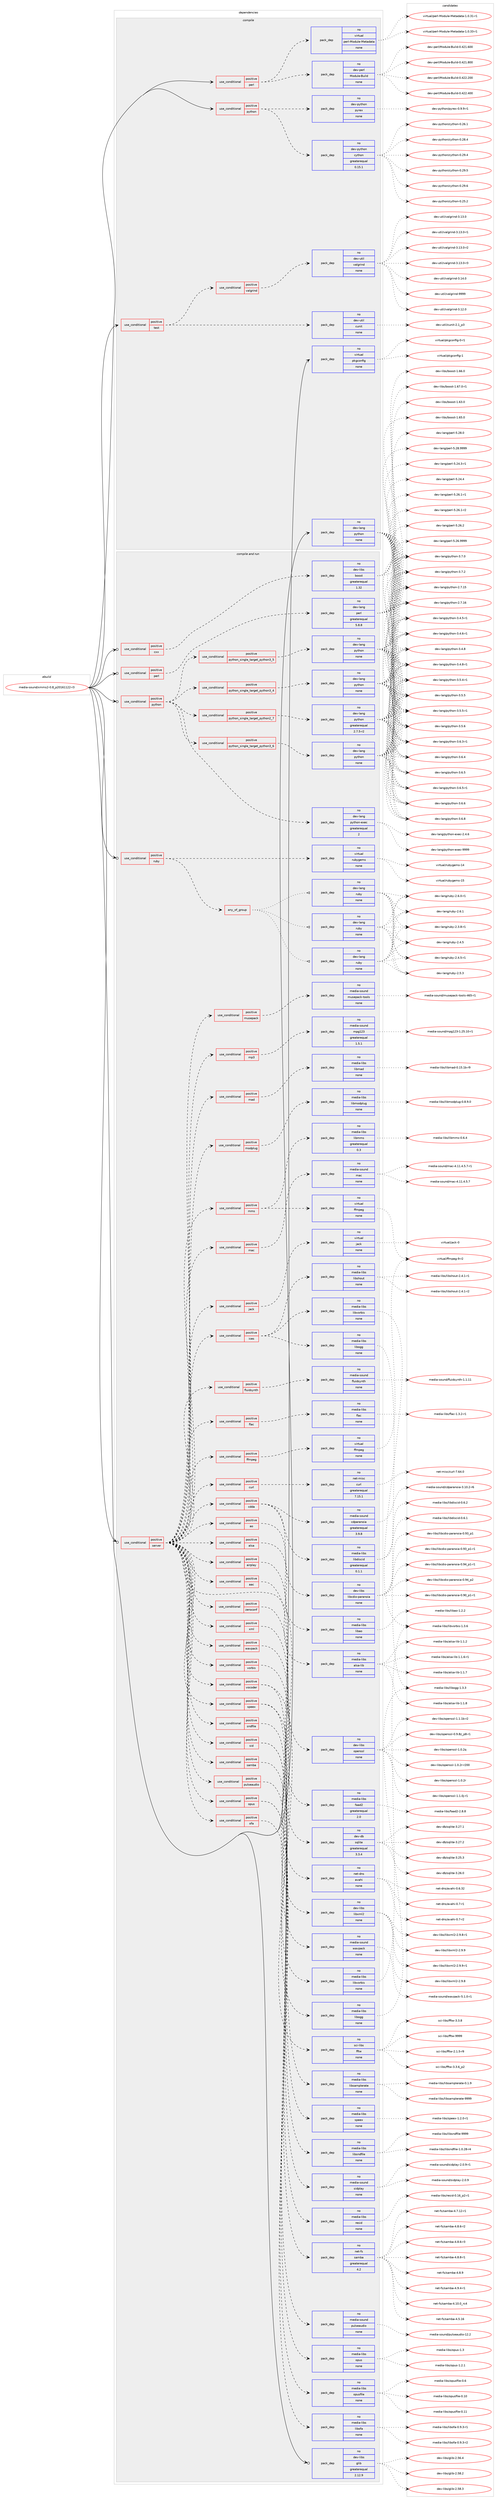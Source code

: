 digraph prolog {

# *************
# Graph options
# *************

newrank=true;
concentrate=true;
compound=true;
graph [rankdir=LR,fontname=Helvetica,fontsize=10,ranksep=1.5];#, ranksep=2.5, nodesep=0.2];
edge  [arrowhead=vee];
node  [fontname=Helvetica,fontsize=10];

# **********
# The ebuild
# **********

subgraph cluster_leftcol {
color=gray;
rank=same;
label=<<i>ebuild</i>>;
id [label="media-sound/xmms2-0.8_p20161122-r3", color=red, width=4, href="../media-sound/xmms2-0.8_p20161122-r3.svg"];
}

# ****************
# The dependencies
# ****************

subgraph cluster_midcol {
color=gray;
label=<<i>dependencies</i>>;
subgraph cluster_compile {
fillcolor="#eeeeee";
style=filled;
label=<<i>compile</i>>;
subgraph cond438454 {
dependency1631693 [label=<<TABLE BORDER="0" CELLBORDER="1" CELLSPACING="0" CELLPADDING="4"><TR><TD ROWSPAN="3" CELLPADDING="10">use_conditional</TD></TR><TR><TD>positive</TD></TR><TR><TD>perl</TD></TR></TABLE>>, shape=none, color=red];
subgraph pack1166884 {
dependency1631694 [label=<<TABLE BORDER="0" CELLBORDER="1" CELLSPACING="0" CELLPADDING="4" WIDTH="220"><TR><TD ROWSPAN="6" CELLPADDING="30">pack_dep</TD></TR><TR><TD WIDTH="110">no</TD></TR><TR><TD>dev-perl</TD></TR><TR><TD>Module-Build</TD></TR><TR><TD>none</TD></TR><TR><TD></TD></TR></TABLE>>, shape=none, color=blue];
}
dependency1631693:e -> dependency1631694:w [weight=20,style="dashed",arrowhead="vee"];
subgraph pack1166885 {
dependency1631695 [label=<<TABLE BORDER="0" CELLBORDER="1" CELLSPACING="0" CELLPADDING="4" WIDTH="220"><TR><TD ROWSPAN="6" CELLPADDING="30">pack_dep</TD></TR><TR><TD WIDTH="110">no</TD></TR><TR><TD>virtual</TD></TR><TR><TD>perl-Module-Metadata</TD></TR><TR><TD>none</TD></TR><TR><TD></TD></TR></TABLE>>, shape=none, color=blue];
}
dependency1631693:e -> dependency1631695:w [weight=20,style="dashed",arrowhead="vee"];
}
id:e -> dependency1631693:w [weight=20,style="solid",arrowhead="vee"];
subgraph cond438455 {
dependency1631696 [label=<<TABLE BORDER="0" CELLBORDER="1" CELLSPACING="0" CELLPADDING="4"><TR><TD ROWSPAN="3" CELLPADDING="10">use_conditional</TD></TR><TR><TD>positive</TD></TR><TR><TD>python</TD></TR></TABLE>>, shape=none, color=red];
subgraph pack1166886 {
dependency1631697 [label=<<TABLE BORDER="0" CELLBORDER="1" CELLSPACING="0" CELLPADDING="4" WIDTH="220"><TR><TD ROWSPAN="6" CELLPADDING="30">pack_dep</TD></TR><TR><TD WIDTH="110">no</TD></TR><TR><TD>dev-python</TD></TR><TR><TD>cython</TD></TR><TR><TD>greaterequal</TD></TR><TR><TD>0.15.1</TD></TR></TABLE>>, shape=none, color=blue];
}
dependency1631696:e -> dependency1631697:w [weight=20,style="dashed",arrowhead="vee"];
subgraph pack1166887 {
dependency1631698 [label=<<TABLE BORDER="0" CELLBORDER="1" CELLSPACING="0" CELLPADDING="4" WIDTH="220"><TR><TD ROWSPAN="6" CELLPADDING="30">pack_dep</TD></TR><TR><TD WIDTH="110">no</TD></TR><TR><TD>dev-python</TD></TR><TR><TD>pyrex</TD></TR><TR><TD>none</TD></TR><TR><TD></TD></TR></TABLE>>, shape=none, color=blue];
}
dependency1631696:e -> dependency1631698:w [weight=20,style="dashed",arrowhead="vee"];
}
id:e -> dependency1631696:w [weight=20,style="solid",arrowhead="vee"];
subgraph cond438456 {
dependency1631699 [label=<<TABLE BORDER="0" CELLBORDER="1" CELLSPACING="0" CELLPADDING="4"><TR><TD ROWSPAN="3" CELLPADDING="10">use_conditional</TD></TR><TR><TD>positive</TD></TR><TR><TD>test</TD></TR></TABLE>>, shape=none, color=red];
subgraph pack1166888 {
dependency1631700 [label=<<TABLE BORDER="0" CELLBORDER="1" CELLSPACING="0" CELLPADDING="4" WIDTH="220"><TR><TD ROWSPAN="6" CELLPADDING="30">pack_dep</TD></TR><TR><TD WIDTH="110">no</TD></TR><TR><TD>dev-util</TD></TR><TR><TD>cunit</TD></TR><TR><TD>none</TD></TR><TR><TD></TD></TR></TABLE>>, shape=none, color=blue];
}
dependency1631699:e -> dependency1631700:w [weight=20,style="dashed",arrowhead="vee"];
subgraph cond438457 {
dependency1631701 [label=<<TABLE BORDER="0" CELLBORDER="1" CELLSPACING="0" CELLPADDING="4"><TR><TD ROWSPAN="3" CELLPADDING="10">use_conditional</TD></TR><TR><TD>positive</TD></TR><TR><TD>valgrind</TD></TR></TABLE>>, shape=none, color=red];
subgraph pack1166889 {
dependency1631702 [label=<<TABLE BORDER="0" CELLBORDER="1" CELLSPACING="0" CELLPADDING="4" WIDTH="220"><TR><TD ROWSPAN="6" CELLPADDING="30">pack_dep</TD></TR><TR><TD WIDTH="110">no</TD></TR><TR><TD>dev-util</TD></TR><TR><TD>valgrind</TD></TR><TR><TD>none</TD></TR><TR><TD></TD></TR></TABLE>>, shape=none, color=blue];
}
dependency1631701:e -> dependency1631702:w [weight=20,style="dashed",arrowhead="vee"];
}
dependency1631699:e -> dependency1631701:w [weight=20,style="dashed",arrowhead="vee"];
}
id:e -> dependency1631699:w [weight=20,style="solid",arrowhead="vee"];
subgraph pack1166890 {
dependency1631703 [label=<<TABLE BORDER="0" CELLBORDER="1" CELLSPACING="0" CELLPADDING="4" WIDTH="220"><TR><TD ROWSPAN="6" CELLPADDING="30">pack_dep</TD></TR><TR><TD WIDTH="110">no</TD></TR><TR><TD>dev-lang</TD></TR><TR><TD>python</TD></TR><TR><TD>none</TD></TR><TR><TD></TD></TR></TABLE>>, shape=none, color=blue];
}
id:e -> dependency1631703:w [weight=20,style="solid",arrowhead="vee"];
subgraph pack1166891 {
dependency1631704 [label=<<TABLE BORDER="0" CELLBORDER="1" CELLSPACING="0" CELLPADDING="4" WIDTH="220"><TR><TD ROWSPAN="6" CELLPADDING="30">pack_dep</TD></TR><TR><TD WIDTH="110">no</TD></TR><TR><TD>virtual</TD></TR><TR><TD>pkgconfig</TD></TR><TR><TD>none</TD></TR><TR><TD></TD></TR></TABLE>>, shape=none, color=blue];
}
id:e -> dependency1631704:w [weight=20,style="solid",arrowhead="vee"];
}
subgraph cluster_compileandrun {
fillcolor="#eeeeee";
style=filled;
label=<<i>compile and run</i>>;
subgraph cond438458 {
dependency1631705 [label=<<TABLE BORDER="0" CELLBORDER="1" CELLSPACING="0" CELLPADDING="4"><TR><TD ROWSPAN="3" CELLPADDING="10">use_conditional</TD></TR><TR><TD>positive</TD></TR><TR><TD>cxx</TD></TR></TABLE>>, shape=none, color=red];
subgraph pack1166892 {
dependency1631706 [label=<<TABLE BORDER="0" CELLBORDER="1" CELLSPACING="0" CELLPADDING="4" WIDTH="220"><TR><TD ROWSPAN="6" CELLPADDING="30">pack_dep</TD></TR><TR><TD WIDTH="110">no</TD></TR><TR><TD>dev-libs</TD></TR><TR><TD>boost</TD></TR><TR><TD>greaterequal</TD></TR><TR><TD>1.32</TD></TR></TABLE>>, shape=none, color=blue];
}
dependency1631705:e -> dependency1631706:w [weight=20,style="dashed",arrowhead="vee"];
}
id:e -> dependency1631705:w [weight=20,style="solid",arrowhead="odotvee"];
subgraph cond438459 {
dependency1631707 [label=<<TABLE BORDER="0" CELLBORDER="1" CELLSPACING="0" CELLPADDING="4"><TR><TD ROWSPAN="3" CELLPADDING="10">use_conditional</TD></TR><TR><TD>positive</TD></TR><TR><TD>perl</TD></TR></TABLE>>, shape=none, color=red];
subgraph pack1166893 {
dependency1631708 [label=<<TABLE BORDER="0" CELLBORDER="1" CELLSPACING="0" CELLPADDING="4" WIDTH="220"><TR><TD ROWSPAN="6" CELLPADDING="30">pack_dep</TD></TR><TR><TD WIDTH="110">no</TD></TR><TR><TD>dev-lang</TD></TR><TR><TD>perl</TD></TR><TR><TD>greaterequal</TD></TR><TR><TD>5.8.8</TD></TR></TABLE>>, shape=none, color=blue];
}
dependency1631707:e -> dependency1631708:w [weight=20,style="dashed",arrowhead="vee"];
}
id:e -> dependency1631707:w [weight=20,style="solid",arrowhead="odotvee"];
subgraph cond438460 {
dependency1631709 [label=<<TABLE BORDER="0" CELLBORDER="1" CELLSPACING="0" CELLPADDING="4"><TR><TD ROWSPAN="3" CELLPADDING="10">use_conditional</TD></TR><TR><TD>positive</TD></TR><TR><TD>python</TD></TR></TABLE>>, shape=none, color=red];
subgraph cond438461 {
dependency1631710 [label=<<TABLE BORDER="0" CELLBORDER="1" CELLSPACING="0" CELLPADDING="4"><TR><TD ROWSPAN="3" CELLPADDING="10">use_conditional</TD></TR><TR><TD>positive</TD></TR><TR><TD>python_single_target_python2_7</TD></TR></TABLE>>, shape=none, color=red];
subgraph pack1166894 {
dependency1631711 [label=<<TABLE BORDER="0" CELLBORDER="1" CELLSPACING="0" CELLPADDING="4" WIDTH="220"><TR><TD ROWSPAN="6" CELLPADDING="30">pack_dep</TD></TR><TR><TD WIDTH="110">no</TD></TR><TR><TD>dev-lang</TD></TR><TR><TD>python</TD></TR><TR><TD>greaterequal</TD></TR><TR><TD>2.7.5-r2</TD></TR></TABLE>>, shape=none, color=blue];
}
dependency1631710:e -> dependency1631711:w [weight=20,style="dashed",arrowhead="vee"];
}
dependency1631709:e -> dependency1631710:w [weight=20,style="dashed",arrowhead="vee"];
subgraph cond438462 {
dependency1631712 [label=<<TABLE BORDER="0" CELLBORDER="1" CELLSPACING="0" CELLPADDING="4"><TR><TD ROWSPAN="3" CELLPADDING="10">use_conditional</TD></TR><TR><TD>positive</TD></TR><TR><TD>python_single_target_python3_4</TD></TR></TABLE>>, shape=none, color=red];
subgraph pack1166895 {
dependency1631713 [label=<<TABLE BORDER="0" CELLBORDER="1" CELLSPACING="0" CELLPADDING="4" WIDTH="220"><TR><TD ROWSPAN="6" CELLPADDING="30">pack_dep</TD></TR><TR><TD WIDTH="110">no</TD></TR><TR><TD>dev-lang</TD></TR><TR><TD>python</TD></TR><TR><TD>none</TD></TR><TR><TD></TD></TR></TABLE>>, shape=none, color=blue];
}
dependency1631712:e -> dependency1631713:w [weight=20,style="dashed",arrowhead="vee"];
}
dependency1631709:e -> dependency1631712:w [weight=20,style="dashed",arrowhead="vee"];
subgraph cond438463 {
dependency1631714 [label=<<TABLE BORDER="0" CELLBORDER="1" CELLSPACING="0" CELLPADDING="4"><TR><TD ROWSPAN="3" CELLPADDING="10">use_conditional</TD></TR><TR><TD>positive</TD></TR><TR><TD>python_single_target_python3_5</TD></TR></TABLE>>, shape=none, color=red];
subgraph pack1166896 {
dependency1631715 [label=<<TABLE BORDER="0" CELLBORDER="1" CELLSPACING="0" CELLPADDING="4" WIDTH="220"><TR><TD ROWSPAN="6" CELLPADDING="30">pack_dep</TD></TR><TR><TD WIDTH="110">no</TD></TR><TR><TD>dev-lang</TD></TR><TR><TD>python</TD></TR><TR><TD>none</TD></TR><TR><TD></TD></TR></TABLE>>, shape=none, color=blue];
}
dependency1631714:e -> dependency1631715:w [weight=20,style="dashed",arrowhead="vee"];
}
dependency1631709:e -> dependency1631714:w [weight=20,style="dashed",arrowhead="vee"];
subgraph cond438464 {
dependency1631716 [label=<<TABLE BORDER="0" CELLBORDER="1" CELLSPACING="0" CELLPADDING="4"><TR><TD ROWSPAN="3" CELLPADDING="10">use_conditional</TD></TR><TR><TD>positive</TD></TR><TR><TD>python_single_target_python3_6</TD></TR></TABLE>>, shape=none, color=red];
subgraph pack1166897 {
dependency1631717 [label=<<TABLE BORDER="0" CELLBORDER="1" CELLSPACING="0" CELLPADDING="4" WIDTH="220"><TR><TD ROWSPAN="6" CELLPADDING="30">pack_dep</TD></TR><TR><TD WIDTH="110">no</TD></TR><TR><TD>dev-lang</TD></TR><TR><TD>python</TD></TR><TR><TD>none</TD></TR><TR><TD></TD></TR></TABLE>>, shape=none, color=blue];
}
dependency1631716:e -> dependency1631717:w [weight=20,style="dashed",arrowhead="vee"];
}
dependency1631709:e -> dependency1631716:w [weight=20,style="dashed",arrowhead="vee"];
subgraph pack1166898 {
dependency1631718 [label=<<TABLE BORDER="0" CELLBORDER="1" CELLSPACING="0" CELLPADDING="4" WIDTH="220"><TR><TD ROWSPAN="6" CELLPADDING="30">pack_dep</TD></TR><TR><TD WIDTH="110">no</TD></TR><TR><TD>dev-lang</TD></TR><TR><TD>python-exec</TD></TR><TR><TD>greaterequal</TD></TR><TR><TD>2</TD></TR></TABLE>>, shape=none, color=blue];
}
dependency1631709:e -> dependency1631718:w [weight=20,style="dashed",arrowhead="vee"];
}
id:e -> dependency1631709:w [weight=20,style="solid",arrowhead="odotvee"];
subgraph cond438465 {
dependency1631719 [label=<<TABLE BORDER="0" CELLBORDER="1" CELLSPACING="0" CELLPADDING="4"><TR><TD ROWSPAN="3" CELLPADDING="10">use_conditional</TD></TR><TR><TD>positive</TD></TR><TR><TD>ruby</TD></TR></TABLE>>, shape=none, color=red];
subgraph any25585 {
dependency1631720 [label=<<TABLE BORDER="0" CELLBORDER="1" CELLSPACING="0" CELLPADDING="4"><TR><TD CELLPADDING="10">any_of_group</TD></TR></TABLE>>, shape=none, color=red];subgraph pack1166899 {
dependency1631721 [label=<<TABLE BORDER="0" CELLBORDER="1" CELLSPACING="0" CELLPADDING="4" WIDTH="220"><TR><TD ROWSPAN="6" CELLPADDING="30">pack_dep</TD></TR><TR><TD WIDTH="110">no</TD></TR><TR><TD>dev-lang</TD></TR><TR><TD>ruby</TD></TR><TR><TD>none</TD></TR><TR><TD></TD></TR></TABLE>>, shape=none, color=blue];
}
dependency1631720:e -> dependency1631721:w [weight=20,style="dotted",arrowhead="oinv"];
subgraph pack1166900 {
dependency1631722 [label=<<TABLE BORDER="0" CELLBORDER="1" CELLSPACING="0" CELLPADDING="4" WIDTH="220"><TR><TD ROWSPAN="6" CELLPADDING="30">pack_dep</TD></TR><TR><TD WIDTH="110">no</TD></TR><TR><TD>dev-lang</TD></TR><TR><TD>ruby</TD></TR><TR><TD>none</TD></TR><TR><TD></TD></TR></TABLE>>, shape=none, color=blue];
}
dependency1631720:e -> dependency1631722:w [weight=20,style="dotted",arrowhead="oinv"];
subgraph pack1166901 {
dependency1631723 [label=<<TABLE BORDER="0" CELLBORDER="1" CELLSPACING="0" CELLPADDING="4" WIDTH="220"><TR><TD ROWSPAN="6" CELLPADDING="30">pack_dep</TD></TR><TR><TD WIDTH="110">no</TD></TR><TR><TD>dev-lang</TD></TR><TR><TD>ruby</TD></TR><TR><TD>none</TD></TR><TR><TD></TD></TR></TABLE>>, shape=none, color=blue];
}
dependency1631720:e -> dependency1631723:w [weight=20,style="dotted",arrowhead="oinv"];
}
dependency1631719:e -> dependency1631720:w [weight=20,style="dashed",arrowhead="vee"];
subgraph pack1166902 {
dependency1631724 [label=<<TABLE BORDER="0" CELLBORDER="1" CELLSPACING="0" CELLPADDING="4" WIDTH="220"><TR><TD ROWSPAN="6" CELLPADDING="30">pack_dep</TD></TR><TR><TD WIDTH="110">no</TD></TR><TR><TD>virtual</TD></TR><TR><TD>rubygems</TD></TR><TR><TD>none</TD></TR><TR><TD></TD></TR></TABLE>>, shape=none, color=blue];
}
dependency1631719:e -> dependency1631724:w [weight=20,style="dashed",arrowhead="vee"];
}
id:e -> dependency1631719:w [weight=20,style="solid",arrowhead="odotvee"];
subgraph cond438466 {
dependency1631725 [label=<<TABLE BORDER="0" CELLBORDER="1" CELLSPACING="0" CELLPADDING="4"><TR><TD ROWSPAN="3" CELLPADDING="10">use_conditional</TD></TR><TR><TD>positive</TD></TR><TR><TD>server</TD></TR></TABLE>>, shape=none, color=red];
subgraph pack1166903 {
dependency1631726 [label=<<TABLE BORDER="0" CELLBORDER="1" CELLSPACING="0" CELLPADDING="4" WIDTH="220"><TR><TD ROWSPAN="6" CELLPADDING="30">pack_dep</TD></TR><TR><TD WIDTH="110">no</TD></TR><TR><TD>dev-db</TD></TR><TR><TD>sqlite</TD></TR><TR><TD>greaterequal</TD></TR><TR><TD>3.3.4</TD></TR></TABLE>>, shape=none, color=blue];
}
dependency1631725:e -> dependency1631726:w [weight=20,style="dashed",arrowhead="vee"];
subgraph cond438467 {
dependency1631727 [label=<<TABLE BORDER="0" CELLBORDER="1" CELLSPACING="0" CELLPADDING="4"><TR><TD ROWSPAN="3" CELLPADDING="10">use_conditional</TD></TR><TR><TD>positive</TD></TR><TR><TD>aac</TD></TR></TABLE>>, shape=none, color=red];
subgraph pack1166904 {
dependency1631728 [label=<<TABLE BORDER="0" CELLBORDER="1" CELLSPACING="0" CELLPADDING="4" WIDTH="220"><TR><TD ROWSPAN="6" CELLPADDING="30">pack_dep</TD></TR><TR><TD WIDTH="110">no</TD></TR><TR><TD>media-libs</TD></TR><TR><TD>faad2</TD></TR><TR><TD>greaterequal</TD></TR><TR><TD>2.0</TD></TR></TABLE>>, shape=none, color=blue];
}
dependency1631727:e -> dependency1631728:w [weight=20,style="dashed",arrowhead="vee"];
}
dependency1631725:e -> dependency1631727:w [weight=20,style="dashed",arrowhead="vee"];
subgraph cond438468 {
dependency1631729 [label=<<TABLE BORDER="0" CELLBORDER="1" CELLSPACING="0" CELLPADDING="4"><TR><TD ROWSPAN="3" CELLPADDING="10">use_conditional</TD></TR><TR><TD>positive</TD></TR><TR><TD>airplay</TD></TR></TABLE>>, shape=none, color=red];
subgraph pack1166905 {
dependency1631730 [label=<<TABLE BORDER="0" CELLBORDER="1" CELLSPACING="0" CELLPADDING="4" WIDTH="220"><TR><TD ROWSPAN="6" CELLPADDING="30">pack_dep</TD></TR><TR><TD WIDTH="110">no</TD></TR><TR><TD>dev-libs</TD></TR><TR><TD>openssl</TD></TR><TR><TD>none</TD></TR><TR><TD></TD></TR></TABLE>>, shape=none, color=blue];
}
dependency1631729:e -> dependency1631730:w [weight=20,style="dashed",arrowhead="vee"];
}
dependency1631725:e -> dependency1631729:w [weight=20,style="dashed",arrowhead="vee"];
subgraph cond438469 {
dependency1631731 [label=<<TABLE BORDER="0" CELLBORDER="1" CELLSPACING="0" CELLPADDING="4"><TR><TD ROWSPAN="3" CELLPADDING="10">use_conditional</TD></TR><TR><TD>positive</TD></TR><TR><TD>alsa</TD></TR></TABLE>>, shape=none, color=red];
subgraph pack1166906 {
dependency1631732 [label=<<TABLE BORDER="0" CELLBORDER="1" CELLSPACING="0" CELLPADDING="4" WIDTH="220"><TR><TD ROWSPAN="6" CELLPADDING="30">pack_dep</TD></TR><TR><TD WIDTH="110">no</TD></TR><TR><TD>media-libs</TD></TR><TR><TD>alsa-lib</TD></TR><TR><TD>none</TD></TR><TR><TD></TD></TR></TABLE>>, shape=none, color=blue];
}
dependency1631731:e -> dependency1631732:w [weight=20,style="dashed",arrowhead="vee"];
}
dependency1631725:e -> dependency1631731:w [weight=20,style="dashed",arrowhead="vee"];
subgraph cond438470 {
dependency1631733 [label=<<TABLE BORDER="0" CELLBORDER="1" CELLSPACING="0" CELLPADDING="4"><TR><TD ROWSPAN="3" CELLPADDING="10">use_conditional</TD></TR><TR><TD>positive</TD></TR><TR><TD>ao</TD></TR></TABLE>>, shape=none, color=red];
subgraph pack1166907 {
dependency1631734 [label=<<TABLE BORDER="0" CELLBORDER="1" CELLSPACING="0" CELLPADDING="4" WIDTH="220"><TR><TD ROWSPAN="6" CELLPADDING="30">pack_dep</TD></TR><TR><TD WIDTH="110">no</TD></TR><TR><TD>media-libs</TD></TR><TR><TD>libao</TD></TR><TR><TD>none</TD></TR><TR><TD></TD></TR></TABLE>>, shape=none, color=blue];
}
dependency1631733:e -> dependency1631734:w [weight=20,style="dashed",arrowhead="vee"];
}
dependency1631725:e -> dependency1631733:w [weight=20,style="dashed",arrowhead="vee"];
subgraph cond438471 {
dependency1631735 [label=<<TABLE BORDER="0" CELLBORDER="1" CELLSPACING="0" CELLPADDING="4"><TR><TD ROWSPAN="3" CELLPADDING="10">use_conditional</TD></TR><TR><TD>positive</TD></TR><TR><TD>cdda</TD></TR></TABLE>>, shape=none, color=red];
subgraph pack1166908 {
dependency1631736 [label=<<TABLE BORDER="0" CELLBORDER="1" CELLSPACING="0" CELLPADDING="4" WIDTH="220"><TR><TD ROWSPAN="6" CELLPADDING="30">pack_dep</TD></TR><TR><TD WIDTH="110">no</TD></TR><TR><TD>dev-libs</TD></TR><TR><TD>libcdio-paranoia</TD></TR><TR><TD>none</TD></TR><TR><TD></TD></TR></TABLE>>, shape=none, color=blue];
}
dependency1631735:e -> dependency1631736:w [weight=20,style="dashed",arrowhead="vee"];
subgraph pack1166909 {
dependency1631737 [label=<<TABLE BORDER="0" CELLBORDER="1" CELLSPACING="0" CELLPADDING="4" WIDTH="220"><TR><TD ROWSPAN="6" CELLPADDING="30">pack_dep</TD></TR><TR><TD WIDTH="110">no</TD></TR><TR><TD>media-libs</TD></TR><TR><TD>libdiscid</TD></TR><TR><TD>greaterequal</TD></TR><TR><TD>0.1.1</TD></TR></TABLE>>, shape=none, color=blue];
}
dependency1631735:e -> dependency1631737:w [weight=20,style="dashed",arrowhead="vee"];
subgraph pack1166910 {
dependency1631738 [label=<<TABLE BORDER="0" CELLBORDER="1" CELLSPACING="0" CELLPADDING="4" WIDTH="220"><TR><TD ROWSPAN="6" CELLPADDING="30">pack_dep</TD></TR><TR><TD WIDTH="110">no</TD></TR><TR><TD>media-sound</TD></TR><TR><TD>cdparanoia</TD></TR><TR><TD>greaterequal</TD></TR><TR><TD>3.9.8</TD></TR></TABLE>>, shape=none, color=blue];
}
dependency1631735:e -> dependency1631738:w [weight=20,style="dashed",arrowhead="vee"];
}
dependency1631725:e -> dependency1631735:w [weight=20,style="dashed",arrowhead="vee"];
subgraph cond438472 {
dependency1631739 [label=<<TABLE BORDER="0" CELLBORDER="1" CELLSPACING="0" CELLPADDING="4"><TR><TD ROWSPAN="3" CELLPADDING="10">use_conditional</TD></TR><TR><TD>positive</TD></TR><TR><TD>curl</TD></TR></TABLE>>, shape=none, color=red];
subgraph pack1166911 {
dependency1631740 [label=<<TABLE BORDER="0" CELLBORDER="1" CELLSPACING="0" CELLPADDING="4" WIDTH="220"><TR><TD ROWSPAN="6" CELLPADDING="30">pack_dep</TD></TR><TR><TD WIDTH="110">no</TD></TR><TR><TD>net-misc</TD></TR><TR><TD>curl</TD></TR><TR><TD>greaterequal</TD></TR><TR><TD>7.15.1</TD></TR></TABLE>>, shape=none, color=blue];
}
dependency1631739:e -> dependency1631740:w [weight=20,style="dashed",arrowhead="vee"];
}
dependency1631725:e -> dependency1631739:w [weight=20,style="dashed",arrowhead="vee"];
subgraph cond438473 {
dependency1631741 [label=<<TABLE BORDER="0" CELLBORDER="1" CELLSPACING="0" CELLPADDING="4"><TR><TD ROWSPAN="3" CELLPADDING="10">use_conditional</TD></TR><TR><TD>positive</TD></TR><TR><TD>ffmpeg</TD></TR></TABLE>>, shape=none, color=red];
subgraph pack1166912 {
dependency1631742 [label=<<TABLE BORDER="0" CELLBORDER="1" CELLSPACING="0" CELLPADDING="4" WIDTH="220"><TR><TD ROWSPAN="6" CELLPADDING="30">pack_dep</TD></TR><TR><TD WIDTH="110">no</TD></TR><TR><TD>virtual</TD></TR><TR><TD>ffmpeg</TD></TR><TR><TD>none</TD></TR><TR><TD></TD></TR></TABLE>>, shape=none, color=blue];
}
dependency1631741:e -> dependency1631742:w [weight=20,style="dashed",arrowhead="vee"];
}
dependency1631725:e -> dependency1631741:w [weight=20,style="dashed",arrowhead="vee"];
subgraph cond438474 {
dependency1631743 [label=<<TABLE BORDER="0" CELLBORDER="1" CELLSPACING="0" CELLPADDING="4"><TR><TD ROWSPAN="3" CELLPADDING="10">use_conditional</TD></TR><TR><TD>positive</TD></TR><TR><TD>flac</TD></TR></TABLE>>, shape=none, color=red];
subgraph pack1166913 {
dependency1631744 [label=<<TABLE BORDER="0" CELLBORDER="1" CELLSPACING="0" CELLPADDING="4" WIDTH="220"><TR><TD ROWSPAN="6" CELLPADDING="30">pack_dep</TD></TR><TR><TD WIDTH="110">no</TD></TR><TR><TD>media-libs</TD></TR><TR><TD>flac</TD></TR><TR><TD>none</TD></TR><TR><TD></TD></TR></TABLE>>, shape=none, color=blue];
}
dependency1631743:e -> dependency1631744:w [weight=20,style="dashed",arrowhead="vee"];
}
dependency1631725:e -> dependency1631743:w [weight=20,style="dashed",arrowhead="vee"];
subgraph cond438475 {
dependency1631745 [label=<<TABLE BORDER="0" CELLBORDER="1" CELLSPACING="0" CELLPADDING="4"><TR><TD ROWSPAN="3" CELLPADDING="10">use_conditional</TD></TR><TR><TD>positive</TD></TR><TR><TD>fluidsynth</TD></TR></TABLE>>, shape=none, color=red];
subgraph pack1166914 {
dependency1631746 [label=<<TABLE BORDER="0" CELLBORDER="1" CELLSPACING="0" CELLPADDING="4" WIDTH="220"><TR><TD ROWSPAN="6" CELLPADDING="30">pack_dep</TD></TR><TR><TD WIDTH="110">no</TD></TR><TR><TD>media-sound</TD></TR><TR><TD>fluidsynth</TD></TR><TR><TD>none</TD></TR><TR><TD></TD></TR></TABLE>>, shape=none, color=blue];
}
dependency1631745:e -> dependency1631746:w [weight=20,style="dashed",arrowhead="vee"];
}
dependency1631725:e -> dependency1631745:w [weight=20,style="dashed",arrowhead="vee"];
subgraph cond438476 {
dependency1631747 [label=<<TABLE BORDER="0" CELLBORDER="1" CELLSPACING="0" CELLPADDING="4"><TR><TD ROWSPAN="3" CELLPADDING="10">use_conditional</TD></TR><TR><TD>positive</TD></TR><TR><TD>ices</TD></TR></TABLE>>, shape=none, color=red];
subgraph pack1166915 {
dependency1631748 [label=<<TABLE BORDER="0" CELLBORDER="1" CELLSPACING="0" CELLPADDING="4" WIDTH="220"><TR><TD ROWSPAN="6" CELLPADDING="30">pack_dep</TD></TR><TR><TD WIDTH="110">no</TD></TR><TR><TD>media-libs</TD></TR><TR><TD>libogg</TD></TR><TR><TD>none</TD></TR><TR><TD></TD></TR></TABLE>>, shape=none, color=blue];
}
dependency1631747:e -> dependency1631748:w [weight=20,style="dashed",arrowhead="vee"];
subgraph pack1166916 {
dependency1631749 [label=<<TABLE BORDER="0" CELLBORDER="1" CELLSPACING="0" CELLPADDING="4" WIDTH="220"><TR><TD ROWSPAN="6" CELLPADDING="30">pack_dep</TD></TR><TR><TD WIDTH="110">no</TD></TR><TR><TD>media-libs</TD></TR><TR><TD>libshout</TD></TR><TR><TD>none</TD></TR><TR><TD></TD></TR></TABLE>>, shape=none, color=blue];
}
dependency1631747:e -> dependency1631749:w [weight=20,style="dashed",arrowhead="vee"];
subgraph pack1166917 {
dependency1631750 [label=<<TABLE BORDER="0" CELLBORDER="1" CELLSPACING="0" CELLPADDING="4" WIDTH="220"><TR><TD ROWSPAN="6" CELLPADDING="30">pack_dep</TD></TR><TR><TD WIDTH="110">no</TD></TR><TR><TD>media-libs</TD></TR><TR><TD>libvorbis</TD></TR><TR><TD>none</TD></TR><TR><TD></TD></TR></TABLE>>, shape=none, color=blue];
}
dependency1631747:e -> dependency1631750:w [weight=20,style="dashed",arrowhead="vee"];
}
dependency1631725:e -> dependency1631747:w [weight=20,style="dashed",arrowhead="vee"];
subgraph cond438477 {
dependency1631751 [label=<<TABLE BORDER="0" CELLBORDER="1" CELLSPACING="0" CELLPADDING="4"><TR><TD ROWSPAN="3" CELLPADDING="10">use_conditional</TD></TR><TR><TD>positive</TD></TR><TR><TD>jack</TD></TR></TABLE>>, shape=none, color=red];
subgraph pack1166918 {
dependency1631752 [label=<<TABLE BORDER="0" CELLBORDER="1" CELLSPACING="0" CELLPADDING="4" WIDTH="220"><TR><TD ROWSPAN="6" CELLPADDING="30">pack_dep</TD></TR><TR><TD WIDTH="110">no</TD></TR><TR><TD>virtual</TD></TR><TR><TD>jack</TD></TR><TR><TD>none</TD></TR><TR><TD></TD></TR></TABLE>>, shape=none, color=blue];
}
dependency1631751:e -> dependency1631752:w [weight=20,style="dashed",arrowhead="vee"];
}
dependency1631725:e -> dependency1631751:w [weight=20,style="dashed",arrowhead="vee"];
subgraph cond438478 {
dependency1631753 [label=<<TABLE BORDER="0" CELLBORDER="1" CELLSPACING="0" CELLPADDING="4"><TR><TD ROWSPAN="3" CELLPADDING="10">use_conditional</TD></TR><TR><TD>positive</TD></TR><TR><TD>mac</TD></TR></TABLE>>, shape=none, color=red];
subgraph pack1166919 {
dependency1631754 [label=<<TABLE BORDER="0" CELLBORDER="1" CELLSPACING="0" CELLPADDING="4" WIDTH="220"><TR><TD ROWSPAN="6" CELLPADDING="30">pack_dep</TD></TR><TR><TD WIDTH="110">no</TD></TR><TR><TD>media-sound</TD></TR><TR><TD>mac</TD></TR><TR><TD>none</TD></TR><TR><TD></TD></TR></TABLE>>, shape=none, color=blue];
}
dependency1631753:e -> dependency1631754:w [weight=20,style="dashed",arrowhead="vee"];
}
dependency1631725:e -> dependency1631753:w [weight=20,style="dashed",arrowhead="vee"];
subgraph cond438479 {
dependency1631755 [label=<<TABLE BORDER="0" CELLBORDER="1" CELLSPACING="0" CELLPADDING="4"><TR><TD ROWSPAN="3" CELLPADDING="10">use_conditional</TD></TR><TR><TD>positive</TD></TR><TR><TD>mms</TD></TR></TABLE>>, shape=none, color=red];
subgraph pack1166920 {
dependency1631756 [label=<<TABLE BORDER="0" CELLBORDER="1" CELLSPACING="0" CELLPADDING="4" WIDTH="220"><TR><TD ROWSPAN="6" CELLPADDING="30">pack_dep</TD></TR><TR><TD WIDTH="110">no</TD></TR><TR><TD>virtual</TD></TR><TR><TD>ffmpeg</TD></TR><TR><TD>none</TD></TR><TR><TD></TD></TR></TABLE>>, shape=none, color=blue];
}
dependency1631755:e -> dependency1631756:w [weight=20,style="dashed",arrowhead="vee"];
subgraph pack1166921 {
dependency1631757 [label=<<TABLE BORDER="0" CELLBORDER="1" CELLSPACING="0" CELLPADDING="4" WIDTH="220"><TR><TD ROWSPAN="6" CELLPADDING="30">pack_dep</TD></TR><TR><TD WIDTH="110">no</TD></TR><TR><TD>media-libs</TD></TR><TR><TD>libmms</TD></TR><TR><TD>greaterequal</TD></TR><TR><TD>0.3</TD></TR></TABLE>>, shape=none, color=blue];
}
dependency1631755:e -> dependency1631757:w [weight=20,style="dashed",arrowhead="vee"];
}
dependency1631725:e -> dependency1631755:w [weight=20,style="dashed",arrowhead="vee"];
subgraph cond438480 {
dependency1631758 [label=<<TABLE BORDER="0" CELLBORDER="1" CELLSPACING="0" CELLPADDING="4"><TR><TD ROWSPAN="3" CELLPADDING="10">use_conditional</TD></TR><TR><TD>positive</TD></TR><TR><TD>modplug</TD></TR></TABLE>>, shape=none, color=red];
subgraph pack1166922 {
dependency1631759 [label=<<TABLE BORDER="0" CELLBORDER="1" CELLSPACING="0" CELLPADDING="4" WIDTH="220"><TR><TD ROWSPAN="6" CELLPADDING="30">pack_dep</TD></TR><TR><TD WIDTH="110">no</TD></TR><TR><TD>media-libs</TD></TR><TR><TD>libmodplug</TD></TR><TR><TD>none</TD></TR><TR><TD></TD></TR></TABLE>>, shape=none, color=blue];
}
dependency1631758:e -> dependency1631759:w [weight=20,style="dashed",arrowhead="vee"];
}
dependency1631725:e -> dependency1631758:w [weight=20,style="dashed",arrowhead="vee"];
subgraph cond438481 {
dependency1631760 [label=<<TABLE BORDER="0" CELLBORDER="1" CELLSPACING="0" CELLPADDING="4"><TR><TD ROWSPAN="3" CELLPADDING="10">use_conditional</TD></TR><TR><TD>positive</TD></TR><TR><TD>mad</TD></TR></TABLE>>, shape=none, color=red];
subgraph pack1166923 {
dependency1631761 [label=<<TABLE BORDER="0" CELLBORDER="1" CELLSPACING="0" CELLPADDING="4" WIDTH="220"><TR><TD ROWSPAN="6" CELLPADDING="30">pack_dep</TD></TR><TR><TD WIDTH="110">no</TD></TR><TR><TD>media-libs</TD></TR><TR><TD>libmad</TD></TR><TR><TD>none</TD></TR><TR><TD></TD></TR></TABLE>>, shape=none, color=blue];
}
dependency1631760:e -> dependency1631761:w [weight=20,style="dashed",arrowhead="vee"];
}
dependency1631725:e -> dependency1631760:w [weight=20,style="dashed",arrowhead="vee"];
subgraph cond438482 {
dependency1631762 [label=<<TABLE BORDER="0" CELLBORDER="1" CELLSPACING="0" CELLPADDING="4"><TR><TD ROWSPAN="3" CELLPADDING="10">use_conditional</TD></TR><TR><TD>positive</TD></TR><TR><TD>mp3</TD></TR></TABLE>>, shape=none, color=red];
subgraph pack1166924 {
dependency1631763 [label=<<TABLE BORDER="0" CELLBORDER="1" CELLSPACING="0" CELLPADDING="4" WIDTH="220"><TR><TD ROWSPAN="6" CELLPADDING="30">pack_dep</TD></TR><TR><TD WIDTH="110">no</TD></TR><TR><TD>media-sound</TD></TR><TR><TD>mpg123</TD></TR><TR><TD>greaterequal</TD></TR><TR><TD>1.5.1</TD></TR></TABLE>>, shape=none, color=blue];
}
dependency1631762:e -> dependency1631763:w [weight=20,style="dashed",arrowhead="vee"];
}
dependency1631725:e -> dependency1631762:w [weight=20,style="dashed",arrowhead="vee"];
subgraph cond438483 {
dependency1631764 [label=<<TABLE BORDER="0" CELLBORDER="1" CELLSPACING="0" CELLPADDING="4"><TR><TD ROWSPAN="3" CELLPADDING="10">use_conditional</TD></TR><TR><TD>positive</TD></TR><TR><TD>musepack</TD></TR></TABLE>>, shape=none, color=red];
subgraph pack1166925 {
dependency1631765 [label=<<TABLE BORDER="0" CELLBORDER="1" CELLSPACING="0" CELLPADDING="4" WIDTH="220"><TR><TD ROWSPAN="6" CELLPADDING="30">pack_dep</TD></TR><TR><TD WIDTH="110">no</TD></TR><TR><TD>media-sound</TD></TR><TR><TD>musepack-tools</TD></TR><TR><TD>none</TD></TR><TR><TD></TD></TR></TABLE>>, shape=none, color=blue];
}
dependency1631764:e -> dependency1631765:w [weight=20,style="dashed",arrowhead="vee"];
}
dependency1631725:e -> dependency1631764:w [weight=20,style="dashed",arrowhead="vee"];
subgraph cond438484 {
dependency1631766 [label=<<TABLE BORDER="0" CELLBORDER="1" CELLSPACING="0" CELLPADDING="4"><TR><TD ROWSPAN="3" CELLPADDING="10">use_conditional</TD></TR><TR><TD>positive</TD></TR><TR><TD>ofa</TD></TR></TABLE>>, shape=none, color=red];
subgraph pack1166926 {
dependency1631767 [label=<<TABLE BORDER="0" CELLBORDER="1" CELLSPACING="0" CELLPADDING="4" WIDTH="220"><TR><TD ROWSPAN="6" CELLPADDING="30">pack_dep</TD></TR><TR><TD WIDTH="110">no</TD></TR><TR><TD>media-libs</TD></TR><TR><TD>libofa</TD></TR><TR><TD>none</TD></TR><TR><TD></TD></TR></TABLE>>, shape=none, color=blue];
}
dependency1631766:e -> dependency1631767:w [weight=20,style="dashed",arrowhead="vee"];
}
dependency1631725:e -> dependency1631766:w [weight=20,style="dashed",arrowhead="vee"];
subgraph cond438485 {
dependency1631768 [label=<<TABLE BORDER="0" CELLBORDER="1" CELLSPACING="0" CELLPADDING="4"><TR><TD ROWSPAN="3" CELLPADDING="10">use_conditional</TD></TR><TR><TD>positive</TD></TR><TR><TD>opus</TD></TR></TABLE>>, shape=none, color=red];
subgraph pack1166927 {
dependency1631769 [label=<<TABLE BORDER="0" CELLBORDER="1" CELLSPACING="0" CELLPADDING="4" WIDTH="220"><TR><TD ROWSPAN="6" CELLPADDING="30">pack_dep</TD></TR><TR><TD WIDTH="110">no</TD></TR><TR><TD>media-libs</TD></TR><TR><TD>opus</TD></TR><TR><TD>none</TD></TR><TR><TD></TD></TR></TABLE>>, shape=none, color=blue];
}
dependency1631768:e -> dependency1631769:w [weight=20,style="dashed",arrowhead="vee"];
subgraph pack1166928 {
dependency1631770 [label=<<TABLE BORDER="0" CELLBORDER="1" CELLSPACING="0" CELLPADDING="4" WIDTH="220"><TR><TD ROWSPAN="6" CELLPADDING="30">pack_dep</TD></TR><TR><TD WIDTH="110">no</TD></TR><TR><TD>media-libs</TD></TR><TR><TD>opusfile</TD></TR><TR><TD>none</TD></TR><TR><TD></TD></TR></TABLE>>, shape=none, color=blue];
}
dependency1631768:e -> dependency1631770:w [weight=20,style="dashed",arrowhead="vee"];
}
dependency1631725:e -> dependency1631768:w [weight=20,style="dashed",arrowhead="vee"];
subgraph cond438486 {
dependency1631771 [label=<<TABLE BORDER="0" CELLBORDER="1" CELLSPACING="0" CELLPADDING="4"><TR><TD ROWSPAN="3" CELLPADDING="10">use_conditional</TD></TR><TR><TD>positive</TD></TR><TR><TD>pulseaudio</TD></TR></TABLE>>, shape=none, color=red];
subgraph pack1166929 {
dependency1631772 [label=<<TABLE BORDER="0" CELLBORDER="1" CELLSPACING="0" CELLPADDING="4" WIDTH="220"><TR><TD ROWSPAN="6" CELLPADDING="30">pack_dep</TD></TR><TR><TD WIDTH="110">no</TD></TR><TR><TD>media-sound</TD></TR><TR><TD>pulseaudio</TD></TR><TR><TD>none</TD></TR><TR><TD></TD></TR></TABLE>>, shape=none, color=blue];
}
dependency1631771:e -> dependency1631772:w [weight=20,style="dashed",arrowhead="vee"];
}
dependency1631725:e -> dependency1631771:w [weight=20,style="dashed",arrowhead="vee"];
subgraph cond438487 {
dependency1631773 [label=<<TABLE BORDER="0" CELLBORDER="1" CELLSPACING="0" CELLPADDING="4"><TR><TD ROWSPAN="3" CELLPADDING="10">use_conditional</TD></TR><TR><TD>positive</TD></TR><TR><TD>samba</TD></TR></TABLE>>, shape=none, color=red];
subgraph pack1166930 {
dependency1631774 [label=<<TABLE BORDER="0" CELLBORDER="1" CELLSPACING="0" CELLPADDING="4" WIDTH="220"><TR><TD ROWSPAN="6" CELLPADDING="30">pack_dep</TD></TR><TR><TD WIDTH="110">no</TD></TR><TR><TD>net-fs</TD></TR><TR><TD>samba</TD></TR><TR><TD>greaterequal</TD></TR><TR><TD>4.2</TD></TR></TABLE>>, shape=none, color=blue];
}
dependency1631773:e -> dependency1631774:w [weight=20,style="dashed",arrowhead="vee"];
}
dependency1631725:e -> dependency1631773:w [weight=20,style="dashed",arrowhead="vee"];
subgraph cond438488 {
dependency1631775 [label=<<TABLE BORDER="0" CELLBORDER="1" CELLSPACING="0" CELLPADDING="4"><TR><TD ROWSPAN="3" CELLPADDING="10">use_conditional</TD></TR><TR><TD>positive</TD></TR><TR><TD>sid</TD></TR></TABLE>>, shape=none, color=red];
subgraph pack1166931 {
dependency1631776 [label=<<TABLE BORDER="0" CELLBORDER="1" CELLSPACING="0" CELLPADDING="4" WIDTH="220"><TR><TD ROWSPAN="6" CELLPADDING="30">pack_dep</TD></TR><TR><TD WIDTH="110">no</TD></TR><TR><TD>media-sound</TD></TR><TR><TD>sidplay</TD></TR><TR><TD>none</TD></TR><TR><TD></TD></TR></TABLE>>, shape=none, color=blue];
}
dependency1631775:e -> dependency1631776:w [weight=20,style="dashed",arrowhead="vee"];
subgraph pack1166932 {
dependency1631777 [label=<<TABLE BORDER="0" CELLBORDER="1" CELLSPACING="0" CELLPADDING="4" WIDTH="220"><TR><TD ROWSPAN="6" CELLPADDING="30">pack_dep</TD></TR><TR><TD WIDTH="110">no</TD></TR><TR><TD>media-libs</TD></TR><TR><TD>resid</TD></TR><TR><TD>none</TD></TR><TR><TD></TD></TR></TABLE>>, shape=none, color=blue];
}
dependency1631775:e -> dependency1631777:w [weight=20,style="dashed",arrowhead="vee"];
}
dependency1631725:e -> dependency1631775:w [weight=20,style="dashed",arrowhead="vee"];
subgraph cond438489 {
dependency1631778 [label=<<TABLE BORDER="0" CELLBORDER="1" CELLSPACING="0" CELLPADDING="4"><TR><TD ROWSPAN="3" CELLPADDING="10">use_conditional</TD></TR><TR><TD>positive</TD></TR><TR><TD>sndfile</TD></TR></TABLE>>, shape=none, color=red];
subgraph pack1166933 {
dependency1631779 [label=<<TABLE BORDER="0" CELLBORDER="1" CELLSPACING="0" CELLPADDING="4" WIDTH="220"><TR><TD ROWSPAN="6" CELLPADDING="30">pack_dep</TD></TR><TR><TD WIDTH="110">no</TD></TR><TR><TD>media-libs</TD></TR><TR><TD>libsndfile</TD></TR><TR><TD>none</TD></TR><TR><TD></TD></TR></TABLE>>, shape=none, color=blue];
}
dependency1631778:e -> dependency1631779:w [weight=20,style="dashed",arrowhead="vee"];
}
dependency1631725:e -> dependency1631778:w [weight=20,style="dashed",arrowhead="vee"];
subgraph cond438490 {
dependency1631780 [label=<<TABLE BORDER="0" CELLBORDER="1" CELLSPACING="0" CELLPADDING="4"><TR><TD ROWSPAN="3" CELLPADDING="10">use_conditional</TD></TR><TR><TD>positive</TD></TR><TR><TD>speex</TD></TR></TABLE>>, shape=none, color=red];
subgraph pack1166934 {
dependency1631781 [label=<<TABLE BORDER="0" CELLBORDER="1" CELLSPACING="0" CELLPADDING="4" WIDTH="220"><TR><TD ROWSPAN="6" CELLPADDING="30">pack_dep</TD></TR><TR><TD WIDTH="110">no</TD></TR><TR><TD>media-libs</TD></TR><TR><TD>speex</TD></TR><TR><TD>none</TD></TR><TR><TD></TD></TR></TABLE>>, shape=none, color=blue];
}
dependency1631780:e -> dependency1631781:w [weight=20,style="dashed",arrowhead="vee"];
subgraph pack1166935 {
dependency1631782 [label=<<TABLE BORDER="0" CELLBORDER="1" CELLSPACING="0" CELLPADDING="4" WIDTH="220"><TR><TD ROWSPAN="6" CELLPADDING="30">pack_dep</TD></TR><TR><TD WIDTH="110">no</TD></TR><TR><TD>media-libs</TD></TR><TR><TD>libogg</TD></TR><TR><TD>none</TD></TR><TR><TD></TD></TR></TABLE>>, shape=none, color=blue];
}
dependency1631780:e -> dependency1631782:w [weight=20,style="dashed",arrowhead="vee"];
}
dependency1631725:e -> dependency1631780:w [weight=20,style="dashed",arrowhead="vee"];
subgraph cond438491 {
dependency1631783 [label=<<TABLE BORDER="0" CELLBORDER="1" CELLSPACING="0" CELLPADDING="4"><TR><TD ROWSPAN="3" CELLPADDING="10">use_conditional</TD></TR><TR><TD>positive</TD></TR><TR><TD>vorbis</TD></TR></TABLE>>, shape=none, color=red];
subgraph pack1166936 {
dependency1631784 [label=<<TABLE BORDER="0" CELLBORDER="1" CELLSPACING="0" CELLPADDING="4" WIDTH="220"><TR><TD ROWSPAN="6" CELLPADDING="30">pack_dep</TD></TR><TR><TD WIDTH="110">no</TD></TR><TR><TD>media-libs</TD></TR><TR><TD>libvorbis</TD></TR><TR><TD>none</TD></TR><TR><TD></TD></TR></TABLE>>, shape=none, color=blue];
}
dependency1631783:e -> dependency1631784:w [weight=20,style="dashed",arrowhead="vee"];
}
dependency1631725:e -> dependency1631783:w [weight=20,style="dashed",arrowhead="vee"];
subgraph cond438492 {
dependency1631785 [label=<<TABLE BORDER="0" CELLBORDER="1" CELLSPACING="0" CELLPADDING="4"><TR><TD ROWSPAN="3" CELLPADDING="10">use_conditional</TD></TR><TR><TD>positive</TD></TR><TR><TD>vocoder</TD></TR></TABLE>>, shape=none, color=red];
subgraph pack1166937 {
dependency1631786 [label=<<TABLE BORDER="0" CELLBORDER="1" CELLSPACING="0" CELLPADDING="4" WIDTH="220"><TR><TD ROWSPAN="6" CELLPADDING="30">pack_dep</TD></TR><TR><TD WIDTH="110">no</TD></TR><TR><TD>sci-libs</TD></TR><TR><TD>fftw</TD></TR><TR><TD>none</TD></TR><TR><TD></TD></TR></TABLE>>, shape=none, color=blue];
}
dependency1631785:e -> dependency1631786:w [weight=20,style="dashed",arrowhead="vee"];
subgraph pack1166938 {
dependency1631787 [label=<<TABLE BORDER="0" CELLBORDER="1" CELLSPACING="0" CELLPADDING="4" WIDTH="220"><TR><TD ROWSPAN="6" CELLPADDING="30">pack_dep</TD></TR><TR><TD WIDTH="110">no</TD></TR><TR><TD>media-libs</TD></TR><TR><TD>libsamplerate</TD></TR><TR><TD>none</TD></TR><TR><TD></TD></TR></TABLE>>, shape=none, color=blue];
}
dependency1631785:e -> dependency1631787:w [weight=20,style="dashed",arrowhead="vee"];
}
dependency1631725:e -> dependency1631785:w [weight=20,style="dashed",arrowhead="vee"];
subgraph cond438493 {
dependency1631788 [label=<<TABLE BORDER="0" CELLBORDER="1" CELLSPACING="0" CELLPADDING="4"><TR><TD ROWSPAN="3" CELLPADDING="10">use_conditional</TD></TR><TR><TD>positive</TD></TR><TR><TD>wavpack</TD></TR></TABLE>>, shape=none, color=red];
subgraph pack1166939 {
dependency1631789 [label=<<TABLE BORDER="0" CELLBORDER="1" CELLSPACING="0" CELLPADDING="4" WIDTH="220"><TR><TD ROWSPAN="6" CELLPADDING="30">pack_dep</TD></TR><TR><TD WIDTH="110">no</TD></TR><TR><TD>media-sound</TD></TR><TR><TD>wavpack</TD></TR><TR><TD>none</TD></TR><TR><TD></TD></TR></TABLE>>, shape=none, color=blue];
}
dependency1631788:e -> dependency1631789:w [weight=20,style="dashed",arrowhead="vee"];
}
dependency1631725:e -> dependency1631788:w [weight=20,style="dashed",arrowhead="vee"];
subgraph cond438494 {
dependency1631790 [label=<<TABLE BORDER="0" CELLBORDER="1" CELLSPACING="0" CELLPADDING="4"><TR><TD ROWSPAN="3" CELLPADDING="10">use_conditional</TD></TR><TR><TD>positive</TD></TR><TR><TD>xml</TD></TR></TABLE>>, shape=none, color=red];
subgraph pack1166940 {
dependency1631791 [label=<<TABLE BORDER="0" CELLBORDER="1" CELLSPACING="0" CELLPADDING="4" WIDTH="220"><TR><TD ROWSPAN="6" CELLPADDING="30">pack_dep</TD></TR><TR><TD WIDTH="110">no</TD></TR><TR><TD>dev-libs</TD></TR><TR><TD>libxml2</TD></TR><TR><TD>none</TD></TR><TR><TD></TD></TR></TABLE>>, shape=none, color=blue];
}
dependency1631790:e -> dependency1631791:w [weight=20,style="dashed",arrowhead="vee"];
}
dependency1631725:e -> dependency1631790:w [weight=20,style="dashed",arrowhead="vee"];
subgraph cond438495 {
dependency1631792 [label=<<TABLE BORDER="0" CELLBORDER="1" CELLSPACING="0" CELLPADDING="4"><TR><TD ROWSPAN="3" CELLPADDING="10">use_conditional</TD></TR><TR><TD>positive</TD></TR><TR><TD>zeroconf</TD></TR></TABLE>>, shape=none, color=red];
subgraph pack1166941 {
dependency1631793 [label=<<TABLE BORDER="0" CELLBORDER="1" CELLSPACING="0" CELLPADDING="4" WIDTH="220"><TR><TD ROWSPAN="6" CELLPADDING="30">pack_dep</TD></TR><TR><TD WIDTH="110">no</TD></TR><TR><TD>net-dns</TD></TR><TR><TD>avahi</TD></TR><TR><TD>none</TD></TR><TR><TD></TD></TR></TABLE>>, shape=none, color=blue];
}
dependency1631792:e -> dependency1631793:w [weight=20,style="dashed",arrowhead="vee"];
}
dependency1631725:e -> dependency1631792:w [weight=20,style="dashed",arrowhead="vee"];
}
id:e -> dependency1631725:w [weight=20,style="solid",arrowhead="odotvee"];
subgraph pack1166942 {
dependency1631794 [label=<<TABLE BORDER="0" CELLBORDER="1" CELLSPACING="0" CELLPADDING="4" WIDTH="220"><TR><TD ROWSPAN="6" CELLPADDING="30">pack_dep</TD></TR><TR><TD WIDTH="110">no</TD></TR><TR><TD>dev-libs</TD></TR><TR><TD>glib</TD></TR><TR><TD>greaterequal</TD></TR><TR><TD>2.12.9</TD></TR></TABLE>>, shape=none, color=blue];
}
id:e -> dependency1631794:w [weight=20,style="solid",arrowhead="odotvee"];
}
subgraph cluster_run {
fillcolor="#eeeeee";
style=filled;
label=<<i>run</i>>;
}
}

# **************
# The candidates
# **************

subgraph cluster_choices {
rank=same;
color=gray;
label=<<i>candidates</i>>;

subgraph choice1166884 {
color=black;
nodesep=1;
choice100101118451121011141084777111100117108101456611710510810045484652504946544848 [label="dev-perl/Module-Build-0.421.600", color=red, width=4,href="../dev-perl/Module-Build-0.421.600.svg"];
choice100101118451121011141084777111100117108101456611710510810045484652504946564848 [label="dev-perl/Module-Build-0.421.800", color=red, width=4,href="../dev-perl/Module-Build-0.421.800.svg"];
choice100101118451121011141084777111100117108101456611710510810045484652505046504848 [label="dev-perl/Module-Build-0.422.200", color=red, width=4,href="../dev-perl/Module-Build-0.422.200.svg"];
choice100101118451121011141084777111100117108101456611710510810045484652505046524848 [label="dev-perl/Module-Build-0.422.400", color=red, width=4,href="../dev-perl/Module-Build-0.422.400.svg"];
dependency1631694:e -> choice100101118451121011141084777111100117108101456611710510810045484652504946544848:w [style=dotted,weight="100"];
dependency1631694:e -> choice100101118451121011141084777111100117108101456611710510810045484652504946564848:w [style=dotted,weight="100"];
dependency1631694:e -> choice100101118451121011141084777111100117108101456611710510810045484652505046504848:w [style=dotted,weight="100"];
dependency1631694:e -> choice100101118451121011141084777111100117108101456611710510810045484652505046524848:w [style=dotted,weight="100"];
}
subgraph choice1166885 {
color=black;
nodesep=1;
choice118105114116117971084711210111410845771111001171081014577101116971009711697454946484651494511449 [label="virtual/perl-Module-Metadata-1.0.31-r1", color=red, width=4,href="../virtual/perl-Module-Metadata-1.0.31-r1.svg"];
choice118105114116117971084711210111410845771111001171081014577101116971009711697454946484651514511449 [label="virtual/perl-Module-Metadata-1.0.33-r1", color=red, width=4,href="../virtual/perl-Module-Metadata-1.0.33-r1.svg"];
dependency1631695:e -> choice118105114116117971084711210111410845771111001171081014577101116971009711697454946484651494511449:w [style=dotted,weight="100"];
dependency1631695:e -> choice118105114116117971084711210111410845771111001171081014577101116971009711697454946484651514511449:w [style=dotted,weight="100"];
}
subgraph choice1166886 {
color=black;
nodesep=1;
choice10010111845112121116104111110479912111610411111045484650534650 [label="dev-python/cython-0.25.2", color=red, width=4,href="../dev-python/cython-0.25.2.svg"];
choice10010111845112121116104111110479912111610411111045484650544649 [label="dev-python/cython-0.26.1", color=red, width=4,href="../dev-python/cython-0.26.1.svg"];
choice10010111845112121116104111110479912111610411111045484650564652 [label="dev-python/cython-0.28.4", color=red, width=4,href="../dev-python/cython-0.28.4.svg"];
choice10010111845112121116104111110479912111610411111045484650574652 [label="dev-python/cython-0.29.4", color=red, width=4,href="../dev-python/cython-0.29.4.svg"];
choice10010111845112121116104111110479912111610411111045484650574653 [label="dev-python/cython-0.29.5", color=red, width=4,href="../dev-python/cython-0.29.5.svg"];
choice10010111845112121116104111110479912111610411111045484650574654 [label="dev-python/cython-0.29.6", color=red, width=4,href="../dev-python/cython-0.29.6.svg"];
dependency1631697:e -> choice10010111845112121116104111110479912111610411111045484650534650:w [style=dotted,weight="100"];
dependency1631697:e -> choice10010111845112121116104111110479912111610411111045484650544649:w [style=dotted,weight="100"];
dependency1631697:e -> choice10010111845112121116104111110479912111610411111045484650564652:w [style=dotted,weight="100"];
dependency1631697:e -> choice10010111845112121116104111110479912111610411111045484650574652:w [style=dotted,weight="100"];
dependency1631697:e -> choice10010111845112121116104111110479912111610411111045484650574653:w [style=dotted,weight="100"];
dependency1631697:e -> choice10010111845112121116104111110479912111610411111045484650574654:w [style=dotted,weight="100"];
}
subgraph choice1166887 {
color=black;
nodesep=1;
choice10010111845112121116104111110471121211141011204548465746574511449 [label="dev-python/pyrex-0.9.9-r1", color=red, width=4,href="../dev-python/pyrex-0.9.9-r1.svg"];
dependency1631698:e -> choice10010111845112121116104111110471121211141011204548465746574511449:w [style=dotted,weight="100"];
}
subgraph choice1166888 {
color=black;
nodesep=1;
choice100101118451171161051084799117110105116455046499511251 [label="dev-util/cunit-2.1_p3", color=red, width=4,href="../dev-util/cunit-2.1_p3.svg"];
dependency1631700:e -> choice100101118451171161051084799117110105116455046499511251:w [style=dotted,weight="100"];
}
subgraph choice1166889 {
color=black;
nodesep=1;
choice10010111845117116105108471189710810311410511010045514649504648 [label="dev-util/valgrind-3.12.0", color=red, width=4,href="../dev-util/valgrind-3.12.0.svg"];
choice10010111845117116105108471189710810311410511010045514649514648 [label="dev-util/valgrind-3.13.0", color=red, width=4,href="../dev-util/valgrind-3.13.0.svg"];
choice100101118451171161051084711897108103114105110100455146495146484511449 [label="dev-util/valgrind-3.13.0-r1", color=red, width=4,href="../dev-util/valgrind-3.13.0-r1.svg"];
choice100101118451171161051084711897108103114105110100455146495146484511450 [label="dev-util/valgrind-3.13.0-r2", color=red, width=4,href="../dev-util/valgrind-3.13.0-r2.svg"];
choice100101118451171161051084711897108103114105110100455146495146484511451 [label="dev-util/valgrind-3.13.0-r3", color=red, width=4,href="../dev-util/valgrind-3.13.0-r3.svg"];
choice10010111845117116105108471189710810311410511010045514649524648 [label="dev-util/valgrind-3.14.0", color=red, width=4,href="../dev-util/valgrind-3.14.0.svg"];
choice1001011184511711610510847118971081031141051101004557575757 [label="dev-util/valgrind-9999", color=red, width=4,href="../dev-util/valgrind-9999.svg"];
dependency1631702:e -> choice10010111845117116105108471189710810311410511010045514649504648:w [style=dotted,weight="100"];
dependency1631702:e -> choice10010111845117116105108471189710810311410511010045514649514648:w [style=dotted,weight="100"];
dependency1631702:e -> choice100101118451171161051084711897108103114105110100455146495146484511449:w [style=dotted,weight="100"];
dependency1631702:e -> choice100101118451171161051084711897108103114105110100455146495146484511450:w [style=dotted,weight="100"];
dependency1631702:e -> choice100101118451171161051084711897108103114105110100455146495146484511451:w [style=dotted,weight="100"];
dependency1631702:e -> choice10010111845117116105108471189710810311410511010045514649524648:w [style=dotted,weight="100"];
dependency1631702:e -> choice1001011184511711610510847118971081031141051101004557575757:w [style=dotted,weight="100"];
}
subgraph choice1166890 {
color=black;
nodesep=1;
choice10010111845108971101034711212111610411111045504655464953 [label="dev-lang/python-2.7.15", color=red, width=4,href="../dev-lang/python-2.7.15.svg"];
choice10010111845108971101034711212111610411111045504655464954 [label="dev-lang/python-2.7.16", color=red, width=4,href="../dev-lang/python-2.7.16.svg"];
choice1001011184510897110103471121211161041111104551465246534511449 [label="dev-lang/python-3.4.5-r1", color=red, width=4,href="../dev-lang/python-3.4.5-r1.svg"];
choice1001011184510897110103471121211161041111104551465246544511449 [label="dev-lang/python-3.4.6-r1", color=red, width=4,href="../dev-lang/python-3.4.6-r1.svg"];
choice100101118451089711010347112121116104111110455146524656 [label="dev-lang/python-3.4.8", color=red, width=4,href="../dev-lang/python-3.4.8.svg"];
choice1001011184510897110103471121211161041111104551465246564511449 [label="dev-lang/python-3.4.8-r1", color=red, width=4,href="../dev-lang/python-3.4.8-r1.svg"];
choice1001011184510897110103471121211161041111104551465346524511449 [label="dev-lang/python-3.5.4-r1", color=red, width=4,href="../dev-lang/python-3.5.4-r1.svg"];
choice100101118451089711010347112121116104111110455146534653 [label="dev-lang/python-3.5.5", color=red, width=4,href="../dev-lang/python-3.5.5.svg"];
choice1001011184510897110103471121211161041111104551465346534511449 [label="dev-lang/python-3.5.5-r1", color=red, width=4,href="../dev-lang/python-3.5.5-r1.svg"];
choice100101118451089711010347112121116104111110455146534654 [label="dev-lang/python-3.5.6", color=red, width=4,href="../dev-lang/python-3.5.6.svg"];
choice1001011184510897110103471121211161041111104551465446514511449 [label="dev-lang/python-3.6.3-r1", color=red, width=4,href="../dev-lang/python-3.6.3-r1.svg"];
choice100101118451089711010347112121116104111110455146544652 [label="dev-lang/python-3.6.4", color=red, width=4,href="../dev-lang/python-3.6.4.svg"];
choice100101118451089711010347112121116104111110455146544653 [label="dev-lang/python-3.6.5", color=red, width=4,href="../dev-lang/python-3.6.5.svg"];
choice1001011184510897110103471121211161041111104551465446534511449 [label="dev-lang/python-3.6.5-r1", color=red, width=4,href="../dev-lang/python-3.6.5-r1.svg"];
choice100101118451089711010347112121116104111110455146544654 [label="dev-lang/python-3.6.6", color=red, width=4,href="../dev-lang/python-3.6.6.svg"];
choice100101118451089711010347112121116104111110455146544656 [label="dev-lang/python-3.6.8", color=red, width=4,href="../dev-lang/python-3.6.8.svg"];
choice100101118451089711010347112121116104111110455146554648 [label="dev-lang/python-3.7.0", color=red, width=4,href="../dev-lang/python-3.7.0.svg"];
choice100101118451089711010347112121116104111110455146554650 [label="dev-lang/python-3.7.2", color=red, width=4,href="../dev-lang/python-3.7.2.svg"];
dependency1631703:e -> choice10010111845108971101034711212111610411111045504655464953:w [style=dotted,weight="100"];
dependency1631703:e -> choice10010111845108971101034711212111610411111045504655464954:w [style=dotted,weight="100"];
dependency1631703:e -> choice1001011184510897110103471121211161041111104551465246534511449:w [style=dotted,weight="100"];
dependency1631703:e -> choice1001011184510897110103471121211161041111104551465246544511449:w [style=dotted,weight="100"];
dependency1631703:e -> choice100101118451089711010347112121116104111110455146524656:w [style=dotted,weight="100"];
dependency1631703:e -> choice1001011184510897110103471121211161041111104551465246564511449:w [style=dotted,weight="100"];
dependency1631703:e -> choice1001011184510897110103471121211161041111104551465346524511449:w [style=dotted,weight="100"];
dependency1631703:e -> choice100101118451089711010347112121116104111110455146534653:w [style=dotted,weight="100"];
dependency1631703:e -> choice1001011184510897110103471121211161041111104551465346534511449:w [style=dotted,weight="100"];
dependency1631703:e -> choice100101118451089711010347112121116104111110455146534654:w [style=dotted,weight="100"];
dependency1631703:e -> choice1001011184510897110103471121211161041111104551465446514511449:w [style=dotted,weight="100"];
dependency1631703:e -> choice100101118451089711010347112121116104111110455146544652:w [style=dotted,weight="100"];
dependency1631703:e -> choice100101118451089711010347112121116104111110455146544653:w [style=dotted,weight="100"];
dependency1631703:e -> choice1001011184510897110103471121211161041111104551465446534511449:w [style=dotted,weight="100"];
dependency1631703:e -> choice100101118451089711010347112121116104111110455146544654:w [style=dotted,weight="100"];
dependency1631703:e -> choice100101118451089711010347112121116104111110455146544656:w [style=dotted,weight="100"];
dependency1631703:e -> choice100101118451089711010347112121116104111110455146554648:w [style=dotted,weight="100"];
dependency1631703:e -> choice100101118451089711010347112121116104111110455146554650:w [style=dotted,weight="100"];
}
subgraph choice1166891 {
color=black;
nodesep=1;
choice11810511411611797108471121071039911111010210510345484511449 [label="virtual/pkgconfig-0-r1", color=red, width=4,href="../virtual/pkgconfig-0-r1.svg"];
choice1181051141161179710847112107103991111101021051034549 [label="virtual/pkgconfig-1", color=red, width=4,href="../virtual/pkgconfig-1.svg"];
dependency1631704:e -> choice11810511411611797108471121071039911111010210510345484511449:w [style=dotted,weight="100"];
dependency1631704:e -> choice1181051141161179710847112107103991111101021051034549:w [style=dotted,weight="100"];
}
subgraph choice1166892 {
color=black;
nodesep=1;
choice1001011184510810598115479811111111511645494654514648 [label="dev-libs/boost-1.63.0", color=red, width=4,href="../dev-libs/boost-1.63.0.svg"];
choice1001011184510810598115479811111111511645494654534648 [label="dev-libs/boost-1.65.0", color=red, width=4,href="../dev-libs/boost-1.65.0.svg"];
choice1001011184510810598115479811111111511645494654544648 [label="dev-libs/boost-1.66.0", color=red, width=4,href="../dev-libs/boost-1.66.0.svg"];
choice10010111845108105981154798111111115116454946545546484511449 [label="dev-libs/boost-1.67.0-r1", color=red, width=4,href="../dev-libs/boost-1.67.0-r1.svg"];
dependency1631706:e -> choice1001011184510810598115479811111111511645494654514648:w [style=dotted,weight="100"];
dependency1631706:e -> choice1001011184510810598115479811111111511645494654534648:w [style=dotted,weight="100"];
dependency1631706:e -> choice1001011184510810598115479811111111511645494654544648:w [style=dotted,weight="100"];
dependency1631706:e -> choice10010111845108105981154798111111115116454946545546484511449:w [style=dotted,weight="100"];
}
subgraph choice1166893 {
color=black;
nodesep=1;
choice100101118451089711010347112101114108455346505246514511449 [label="dev-lang/perl-5.24.3-r1", color=red, width=4,href="../dev-lang/perl-5.24.3-r1.svg"];
choice10010111845108971101034711210111410845534650524652 [label="dev-lang/perl-5.24.4", color=red, width=4,href="../dev-lang/perl-5.24.4.svg"];
choice100101118451089711010347112101114108455346505446494511449 [label="dev-lang/perl-5.26.1-r1", color=red, width=4,href="../dev-lang/perl-5.26.1-r1.svg"];
choice100101118451089711010347112101114108455346505446494511450 [label="dev-lang/perl-5.26.1-r2", color=red, width=4,href="../dev-lang/perl-5.26.1-r2.svg"];
choice10010111845108971101034711210111410845534650544650 [label="dev-lang/perl-5.26.2", color=red, width=4,href="../dev-lang/perl-5.26.2.svg"];
choice10010111845108971101034711210111410845534650544657575757 [label="dev-lang/perl-5.26.9999", color=red, width=4,href="../dev-lang/perl-5.26.9999.svg"];
choice10010111845108971101034711210111410845534650564648 [label="dev-lang/perl-5.28.0", color=red, width=4,href="../dev-lang/perl-5.28.0.svg"];
choice10010111845108971101034711210111410845534650564657575757 [label="dev-lang/perl-5.28.9999", color=red, width=4,href="../dev-lang/perl-5.28.9999.svg"];
dependency1631708:e -> choice100101118451089711010347112101114108455346505246514511449:w [style=dotted,weight="100"];
dependency1631708:e -> choice10010111845108971101034711210111410845534650524652:w [style=dotted,weight="100"];
dependency1631708:e -> choice100101118451089711010347112101114108455346505446494511449:w [style=dotted,weight="100"];
dependency1631708:e -> choice100101118451089711010347112101114108455346505446494511450:w [style=dotted,weight="100"];
dependency1631708:e -> choice10010111845108971101034711210111410845534650544650:w [style=dotted,weight="100"];
dependency1631708:e -> choice10010111845108971101034711210111410845534650544657575757:w [style=dotted,weight="100"];
dependency1631708:e -> choice10010111845108971101034711210111410845534650564648:w [style=dotted,weight="100"];
dependency1631708:e -> choice10010111845108971101034711210111410845534650564657575757:w [style=dotted,weight="100"];
}
subgraph choice1166894 {
color=black;
nodesep=1;
choice10010111845108971101034711212111610411111045504655464953 [label="dev-lang/python-2.7.15", color=red, width=4,href="../dev-lang/python-2.7.15.svg"];
choice10010111845108971101034711212111610411111045504655464954 [label="dev-lang/python-2.7.16", color=red, width=4,href="../dev-lang/python-2.7.16.svg"];
choice1001011184510897110103471121211161041111104551465246534511449 [label="dev-lang/python-3.4.5-r1", color=red, width=4,href="../dev-lang/python-3.4.5-r1.svg"];
choice1001011184510897110103471121211161041111104551465246544511449 [label="dev-lang/python-3.4.6-r1", color=red, width=4,href="../dev-lang/python-3.4.6-r1.svg"];
choice100101118451089711010347112121116104111110455146524656 [label="dev-lang/python-3.4.8", color=red, width=4,href="../dev-lang/python-3.4.8.svg"];
choice1001011184510897110103471121211161041111104551465246564511449 [label="dev-lang/python-3.4.8-r1", color=red, width=4,href="../dev-lang/python-3.4.8-r1.svg"];
choice1001011184510897110103471121211161041111104551465346524511449 [label="dev-lang/python-3.5.4-r1", color=red, width=4,href="../dev-lang/python-3.5.4-r1.svg"];
choice100101118451089711010347112121116104111110455146534653 [label="dev-lang/python-3.5.5", color=red, width=4,href="../dev-lang/python-3.5.5.svg"];
choice1001011184510897110103471121211161041111104551465346534511449 [label="dev-lang/python-3.5.5-r1", color=red, width=4,href="../dev-lang/python-3.5.5-r1.svg"];
choice100101118451089711010347112121116104111110455146534654 [label="dev-lang/python-3.5.6", color=red, width=4,href="../dev-lang/python-3.5.6.svg"];
choice1001011184510897110103471121211161041111104551465446514511449 [label="dev-lang/python-3.6.3-r1", color=red, width=4,href="../dev-lang/python-3.6.3-r1.svg"];
choice100101118451089711010347112121116104111110455146544652 [label="dev-lang/python-3.6.4", color=red, width=4,href="../dev-lang/python-3.6.4.svg"];
choice100101118451089711010347112121116104111110455146544653 [label="dev-lang/python-3.6.5", color=red, width=4,href="../dev-lang/python-3.6.5.svg"];
choice1001011184510897110103471121211161041111104551465446534511449 [label="dev-lang/python-3.6.5-r1", color=red, width=4,href="../dev-lang/python-3.6.5-r1.svg"];
choice100101118451089711010347112121116104111110455146544654 [label="dev-lang/python-3.6.6", color=red, width=4,href="../dev-lang/python-3.6.6.svg"];
choice100101118451089711010347112121116104111110455146544656 [label="dev-lang/python-3.6.8", color=red, width=4,href="../dev-lang/python-3.6.8.svg"];
choice100101118451089711010347112121116104111110455146554648 [label="dev-lang/python-3.7.0", color=red, width=4,href="../dev-lang/python-3.7.0.svg"];
choice100101118451089711010347112121116104111110455146554650 [label="dev-lang/python-3.7.2", color=red, width=4,href="../dev-lang/python-3.7.2.svg"];
dependency1631711:e -> choice10010111845108971101034711212111610411111045504655464953:w [style=dotted,weight="100"];
dependency1631711:e -> choice10010111845108971101034711212111610411111045504655464954:w [style=dotted,weight="100"];
dependency1631711:e -> choice1001011184510897110103471121211161041111104551465246534511449:w [style=dotted,weight="100"];
dependency1631711:e -> choice1001011184510897110103471121211161041111104551465246544511449:w [style=dotted,weight="100"];
dependency1631711:e -> choice100101118451089711010347112121116104111110455146524656:w [style=dotted,weight="100"];
dependency1631711:e -> choice1001011184510897110103471121211161041111104551465246564511449:w [style=dotted,weight="100"];
dependency1631711:e -> choice1001011184510897110103471121211161041111104551465346524511449:w [style=dotted,weight="100"];
dependency1631711:e -> choice100101118451089711010347112121116104111110455146534653:w [style=dotted,weight="100"];
dependency1631711:e -> choice1001011184510897110103471121211161041111104551465346534511449:w [style=dotted,weight="100"];
dependency1631711:e -> choice100101118451089711010347112121116104111110455146534654:w [style=dotted,weight="100"];
dependency1631711:e -> choice1001011184510897110103471121211161041111104551465446514511449:w [style=dotted,weight="100"];
dependency1631711:e -> choice100101118451089711010347112121116104111110455146544652:w [style=dotted,weight="100"];
dependency1631711:e -> choice100101118451089711010347112121116104111110455146544653:w [style=dotted,weight="100"];
dependency1631711:e -> choice1001011184510897110103471121211161041111104551465446534511449:w [style=dotted,weight="100"];
dependency1631711:e -> choice100101118451089711010347112121116104111110455146544654:w [style=dotted,weight="100"];
dependency1631711:e -> choice100101118451089711010347112121116104111110455146544656:w [style=dotted,weight="100"];
dependency1631711:e -> choice100101118451089711010347112121116104111110455146554648:w [style=dotted,weight="100"];
dependency1631711:e -> choice100101118451089711010347112121116104111110455146554650:w [style=dotted,weight="100"];
}
subgraph choice1166895 {
color=black;
nodesep=1;
choice10010111845108971101034711212111610411111045504655464953 [label="dev-lang/python-2.7.15", color=red, width=4,href="../dev-lang/python-2.7.15.svg"];
choice10010111845108971101034711212111610411111045504655464954 [label="dev-lang/python-2.7.16", color=red, width=4,href="../dev-lang/python-2.7.16.svg"];
choice1001011184510897110103471121211161041111104551465246534511449 [label="dev-lang/python-3.4.5-r1", color=red, width=4,href="../dev-lang/python-3.4.5-r1.svg"];
choice1001011184510897110103471121211161041111104551465246544511449 [label="dev-lang/python-3.4.6-r1", color=red, width=4,href="../dev-lang/python-3.4.6-r1.svg"];
choice100101118451089711010347112121116104111110455146524656 [label="dev-lang/python-3.4.8", color=red, width=4,href="../dev-lang/python-3.4.8.svg"];
choice1001011184510897110103471121211161041111104551465246564511449 [label="dev-lang/python-3.4.8-r1", color=red, width=4,href="../dev-lang/python-3.4.8-r1.svg"];
choice1001011184510897110103471121211161041111104551465346524511449 [label="dev-lang/python-3.5.4-r1", color=red, width=4,href="../dev-lang/python-3.5.4-r1.svg"];
choice100101118451089711010347112121116104111110455146534653 [label="dev-lang/python-3.5.5", color=red, width=4,href="../dev-lang/python-3.5.5.svg"];
choice1001011184510897110103471121211161041111104551465346534511449 [label="dev-lang/python-3.5.5-r1", color=red, width=4,href="../dev-lang/python-3.5.5-r1.svg"];
choice100101118451089711010347112121116104111110455146534654 [label="dev-lang/python-3.5.6", color=red, width=4,href="../dev-lang/python-3.5.6.svg"];
choice1001011184510897110103471121211161041111104551465446514511449 [label="dev-lang/python-3.6.3-r1", color=red, width=4,href="../dev-lang/python-3.6.3-r1.svg"];
choice100101118451089711010347112121116104111110455146544652 [label="dev-lang/python-3.6.4", color=red, width=4,href="../dev-lang/python-3.6.4.svg"];
choice100101118451089711010347112121116104111110455146544653 [label="dev-lang/python-3.6.5", color=red, width=4,href="../dev-lang/python-3.6.5.svg"];
choice1001011184510897110103471121211161041111104551465446534511449 [label="dev-lang/python-3.6.5-r1", color=red, width=4,href="../dev-lang/python-3.6.5-r1.svg"];
choice100101118451089711010347112121116104111110455146544654 [label="dev-lang/python-3.6.6", color=red, width=4,href="../dev-lang/python-3.6.6.svg"];
choice100101118451089711010347112121116104111110455146544656 [label="dev-lang/python-3.6.8", color=red, width=4,href="../dev-lang/python-3.6.8.svg"];
choice100101118451089711010347112121116104111110455146554648 [label="dev-lang/python-3.7.0", color=red, width=4,href="../dev-lang/python-3.7.0.svg"];
choice100101118451089711010347112121116104111110455146554650 [label="dev-lang/python-3.7.2", color=red, width=4,href="../dev-lang/python-3.7.2.svg"];
dependency1631713:e -> choice10010111845108971101034711212111610411111045504655464953:w [style=dotted,weight="100"];
dependency1631713:e -> choice10010111845108971101034711212111610411111045504655464954:w [style=dotted,weight="100"];
dependency1631713:e -> choice1001011184510897110103471121211161041111104551465246534511449:w [style=dotted,weight="100"];
dependency1631713:e -> choice1001011184510897110103471121211161041111104551465246544511449:w [style=dotted,weight="100"];
dependency1631713:e -> choice100101118451089711010347112121116104111110455146524656:w [style=dotted,weight="100"];
dependency1631713:e -> choice1001011184510897110103471121211161041111104551465246564511449:w [style=dotted,weight="100"];
dependency1631713:e -> choice1001011184510897110103471121211161041111104551465346524511449:w [style=dotted,weight="100"];
dependency1631713:e -> choice100101118451089711010347112121116104111110455146534653:w [style=dotted,weight="100"];
dependency1631713:e -> choice1001011184510897110103471121211161041111104551465346534511449:w [style=dotted,weight="100"];
dependency1631713:e -> choice100101118451089711010347112121116104111110455146534654:w [style=dotted,weight="100"];
dependency1631713:e -> choice1001011184510897110103471121211161041111104551465446514511449:w [style=dotted,weight="100"];
dependency1631713:e -> choice100101118451089711010347112121116104111110455146544652:w [style=dotted,weight="100"];
dependency1631713:e -> choice100101118451089711010347112121116104111110455146544653:w [style=dotted,weight="100"];
dependency1631713:e -> choice1001011184510897110103471121211161041111104551465446534511449:w [style=dotted,weight="100"];
dependency1631713:e -> choice100101118451089711010347112121116104111110455146544654:w [style=dotted,weight="100"];
dependency1631713:e -> choice100101118451089711010347112121116104111110455146544656:w [style=dotted,weight="100"];
dependency1631713:e -> choice100101118451089711010347112121116104111110455146554648:w [style=dotted,weight="100"];
dependency1631713:e -> choice100101118451089711010347112121116104111110455146554650:w [style=dotted,weight="100"];
}
subgraph choice1166896 {
color=black;
nodesep=1;
choice10010111845108971101034711212111610411111045504655464953 [label="dev-lang/python-2.7.15", color=red, width=4,href="../dev-lang/python-2.7.15.svg"];
choice10010111845108971101034711212111610411111045504655464954 [label="dev-lang/python-2.7.16", color=red, width=4,href="../dev-lang/python-2.7.16.svg"];
choice1001011184510897110103471121211161041111104551465246534511449 [label="dev-lang/python-3.4.5-r1", color=red, width=4,href="../dev-lang/python-3.4.5-r1.svg"];
choice1001011184510897110103471121211161041111104551465246544511449 [label="dev-lang/python-3.4.6-r1", color=red, width=4,href="../dev-lang/python-3.4.6-r1.svg"];
choice100101118451089711010347112121116104111110455146524656 [label="dev-lang/python-3.4.8", color=red, width=4,href="../dev-lang/python-3.4.8.svg"];
choice1001011184510897110103471121211161041111104551465246564511449 [label="dev-lang/python-3.4.8-r1", color=red, width=4,href="../dev-lang/python-3.4.8-r1.svg"];
choice1001011184510897110103471121211161041111104551465346524511449 [label="dev-lang/python-3.5.4-r1", color=red, width=4,href="../dev-lang/python-3.5.4-r1.svg"];
choice100101118451089711010347112121116104111110455146534653 [label="dev-lang/python-3.5.5", color=red, width=4,href="../dev-lang/python-3.5.5.svg"];
choice1001011184510897110103471121211161041111104551465346534511449 [label="dev-lang/python-3.5.5-r1", color=red, width=4,href="../dev-lang/python-3.5.5-r1.svg"];
choice100101118451089711010347112121116104111110455146534654 [label="dev-lang/python-3.5.6", color=red, width=4,href="../dev-lang/python-3.5.6.svg"];
choice1001011184510897110103471121211161041111104551465446514511449 [label="dev-lang/python-3.6.3-r1", color=red, width=4,href="../dev-lang/python-3.6.3-r1.svg"];
choice100101118451089711010347112121116104111110455146544652 [label="dev-lang/python-3.6.4", color=red, width=4,href="../dev-lang/python-3.6.4.svg"];
choice100101118451089711010347112121116104111110455146544653 [label="dev-lang/python-3.6.5", color=red, width=4,href="../dev-lang/python-3.6.5.svg"];
choice1001011184510897110103471121211161041111104551465446534511449 [label="dev-lang/python-3.6.5-r1", color=red, width=4,href="../dev-lang/python-3.6.5-r1.svg"];
choice100101118451089711010347112121116104111110455146544654 [label="dev-lang/python-3.6.6", color=red, width=4,href="../dev-lang/python-3.6.6.svg"];
choice100101118451089711010347112121116104111110455146544656 [label="dev-lang/python-3.6.8", color=red, width=4,href="../dev-lang/python-3.6.8.svg"];
choice100101118451089711010347112121116104111110455146554648 [label="dev-lang/python-3.7.0", color=red, width=4,href="../dev-lang/python-3.7.0.svg"];
choice100101118451089711010347112121116104111110455146554650 [label="dev-lang/python-3.7.2", color=red, width=4,href="../dev-lang/python-3.7.2.svg"];
dependency1631715:e -> choice10010111845108971101034711212111610411111045504655464953:w [style=dotted,weight="100"];
dependency1631715:e -> choice10010111845108971101034711212111610411111045504655464954:w [style=dotted,weight="100"];
dependency1631715:e -> choice1001011184510897110103471121211161041111104551465246534511449:w [style=dotted,weight="100"];
dependency1631715:e -> choice1001011184510897110103471121211161041111104551465246544511449:w [style=dotted,weight="100"];
dependency1631715:e -> choice100101118451089711010347112121116104111110455146524656:w [style=dotted,weight="100"];
dependency1631715:e -> choice1001011184510897110103471121211161041111104551465246564511449:w [style=dotted,weight="100"];
dependency1631715:e -> choice1001011184510897110103471121211161041111104551465346524511449:w [style=dotted,weight="100"];
dependency1631715:e -> choice100101118451089711010347112121116104111110455146534653:w [style=dotted,weight="100"];
dependency1631715:e -> choice1001011184510897110103471121211161041111104551465346534511449:w [style=dotted,weight="100"];
dependency1631715:e -> choice100101118451089711010347112121116104111110455146534654:w [style=dotted,weight="100"];
dependency1631715:e -> choice1001011184510897110103471121211161041111104551465446514511449:w [style=dotted,weight="100"];
dependency1631715:e -> choice100101118451089711010347112121116104111110455146544652:w [style=dotted,weight="100"];
dependency1631715:e -> choice100101118451089711010347112121116104111110455146544653:w [style=dotted,weight="100"];
dependency1631715:e -> choice1001011184510897110103471121211161041111104551465446534511449:w [style=dotted,weight="100"];
dependency1631715:e -> choice100101118451089711010347112121116104111110455146544654:w [style=dotted,weight="100"];
dependency1631715:e -> choice100101118451089711010347112121116104111110455146544656:w [style=dotted,weight="100"];
dependency1631715:e -> choice100101118451089711010347112121116104111110455146554648:w [style=dotted,weight="100"];
dependency1631715:e -> choice100101118451089711010347112121116104111110455146554650:w [style=dotted,weight="100"];
}
subgraph choice1166897 {
color=black;
nodesep=1;
choice10010111845108971101034711212111610411111045504655464953 [label="dev-lang/python-2.7.15", color=red, width=4,href="../dev-lang/python-2.7.15.svg"];
choice10010111845108971101034711212111610411111045504655464954 [label="dev-lang/python-2.7.16", color=red, width=4,href="../dev-lang/python-2.7.16.svg"];
choice1001011184510897110103471121211161041111104551465246534511449 [label="dev-lang/python-3.4.5-r1", color=red, width=4,href="../dev-lang/python-3.4.5-r1.svg"];
choice1001011184510897110103471121211161041111104551465246544511449 [label="dev-lang/python-3.4.6-r1", color=red, width=4,href="../dev-lang/python-3.4.6-r1.svg"];
choice100101118451089711010347112121116104111110455146524656 [label="dev-lang/python-3.4.8", color=red, width=4,href="../dev-lang/python-3.4.8.svg"];
choice1001011184510897110103471121211161041111104551465246564511449 [label="dev-lang/python-3.4.8-r1", color=red, width=4,href="../dev-lang/python-3.4.8-r1.svg"];
choice1001011184510897110103471121211161041111104551465346524511449 [label="dev-lang/python-3.5.4-r1", color=red, width=4,href="../dev-lang/python-3.5.4-r1.svg"];
choice100101118451089711010347112121116104111110455146534653 [label="dev-lang/python-3.5.5", color=red, width=4,href="../dev-lang/python-3.5.5.svg"];
choice1001011184510897110103471121211161041111104551465346534511449 [label="dev-lang/python-3.5.5-r1", color=red, width=4,href="../dev-lang/python-3.5.5-r1.svg"];
choice100101118451089711010347112121116104111110455146534654 [label="dev-lang/python-3.5.6", color=red, width=4,href="../dev-lang/python-3.5.6.svg"];
choice1001011184510897110103471121211161041111104551465446514511449 [label="dev-lang/python-3.6.3-r1", color=red, width=4,href="../dev-lang/python-3.6.3-r1.svg"];
choice100101118451089711010347112121116104111110455146544652 [label="dev-lang/python-3.6.4", color=red, width=4,href="../dev-lang/python-3.6.4.svg"];
choice100101118451089711010347112121116104111110455146544653 [label="dev-lang/python-3.6.5", color=red, width=4,href="../dev-lang/python-3.6.5.svg"];
choice1001011184510897110103471121211161041111104551465446534511449 [label="dev-lang/python-3.6.5-r1", color=red, width=4,href="../dev-lang/python-3.6.5-r1.svg"];
choice100101118451089711010347112121116104111110455146544654 [label="dev-lang/python-3.6.6", color=red, width=4,href="../dev-lang/python-3.6.6.svg"];
choice100101118451089711010347112121116104111110455146544656 [label="dev-lang/python-3.6.8", color=red, width=4,href="../dev-lang/python-3.6.8.svg"];
choice100101118451089711010347112121116104111110455146554648 [label="dev-lang/python-3.7.0", color=red, width=4,href="../dev-lang/python-3.7.0.svg"];
choice100101118451089711010347112121116104111110455146554650 [label="dev-lang/python-3.7.2", color=red, width=4,href="../dev-lang/python-3.7.2.svg"];
dependency1631717:e -> choice10010111845108971101034711212111610411111045504655464953:w [style=dotted,weight="100"];
dependency1631717:e -> choice10010111845108971101034711212111610411111045504655464954:w [style=dotted,weight="100"];
dependency1631717:e -> choice1001011184510897110103471121211161041111104551465246534511449:w [style=dotted,weight="100"];
dependency1631717:e -> choice1001011184510897110103471121211161041111104551465246544511449:w [style=dotted,weight="100"];
dependency1631717:e -> choice100101118451089711010347112121116104111110455146524656:w [style=dotted,weight="100"];
dependency1631717:e -> choice1001011184510897110103471121211161041111104551465246564511449:w [style=dotted,weight="100"];
dependency1631717:e -> choice1001011184510897110103471121211161041111104551465346524511449:w [style=dotted,weight="100"];
dependency1631717:e -> choice100101118451089711010347112121116104111110455146534653:w [style=dotted,weight="100"];
dependency1631717:e -> choice1001011184510897110103471121211161041111104551465346534511449:w [style=dotted,weight="100"];
dependency1631717:e -> choice100101118451089711010347112121116104111110455146534654:w [style=dotted,weight="100"];
dependency1631717:e -> choice1001011184510897110103471121211161041111104551465446514511449:w [style=dotted,weight="100"];
dependency1631717:e -> choice100101118451089711010347112121116104111110455146544652:w [style=dotted,weight="100"];
dependency1631717:e -> choice100101118451089711010347112121116104111110455146544653:w [style=dotted,weight="100"];
dependency1631717:e -> choice1001011184510897110103471121211161041111104551465446534511449:w [style=dotted,weight="100"];
dependency1631717:e -> choice100101118451089711010347112121116104111110455146544654:w [style=dotted,weight="100"];
dependency1631717:e -> choice100101118451089711010347112121116104111110455146544656:w [style=dotted,weight="100"];
dependency1631717:e -> choice100101118451089711010347112121116104111110455146554648:w [style=dotted,weight="100"];
dependency1631717:e -> choice100101118451089711010347112121116104111110455146554650:w [style=dotted,weight="100"];
}
subgraph choice1166898 {
color=black;
nodesep=1;
choice1001011184510897110103471121211161041111104510112010199455046524654 [label="dev-lang/python-exec-2.4.6", color=red, width=4,href="../dev-lang/python-exec-2.4.6.svg"];
choice10010111845108971101034711212111610411111045101120101994557575757 [label="dev-lang/python-exec-9999", color=red, width=4,href="../dev-lang/python-exec-9999.svg"];
dependency1631718:e -> choice1001011184510897110103471121211161041111104510112010199455046524654:w [style=dotted,weight="100"];
dependency1631718:e -> choice10010111845108971101034711212111610411111045101120101994557575757:w [style=dotted,weight="100"];
}
subgraph choice1166899 {
color=black;
nodesep=1;
choice100101118451089711010347114117981214550465146564511449 [label="dev-lang/ruby-2.3.8-r1", color=red, width=4,href="../dev-lang/ruby-2.3.8-r1.svg"];
choice10010111845108971101034711411798121455046524653 [label="dev-lang/ruby-2.4.5", color=red, width=4,href="../dev-lang/ruby-2.4.5.svg"];
choice100101118451089711010347114117981214550465246534511449 [label="dev-lang/ruby-2.4.5-r1", color=red, width=4,href="../dev-lang/ruby-2.4.5-r1.svg"];
choice10010111845108971101034711411798121455046534651 [label="dev-lang/ruby-2.5.3", color=red, width=4,href="../dev-lang/ruby-2.5.3.svg"];
choice100101118451089711010347114117981214550465446484511449 [label="dev-lang/ruby-2.6.0-r1", color=red, width=4,href="../dev-lang/ruby-2.6.0-r1.svg"];
choice10010111845108971101034711411798121455046544649 [label="dev-lang/ruby-2.6.1", color=red, width=4,href="../dev-lang/ruby-2.6.1.svg"];
dependency1631721:e -> choice100101118451089711010347114117981214550465146564511449:w [style=dotted,weight="100"];
dependency1631721:e -> choice10010111845108971101034711411798121455046524653:w [style=dotted,weight="100"];
dependency1631721:e -> choice100101118451089711010347114117981214550465246534511449:w [style=dotted,weight="100"];
dependency1631721:e -> choice10010111845108971101034711411798121455046534651:w [style=dotted,weight="100"];
dependency1631721:e -> choice100101118451089711010347114117981214550465446484511449:w [style=dotted,weight="100"];
dependency1631721:e -> choice10010111845108971101034711411798121455046544649:w [style=dotted,weight="100"];
}
subgraph choice1166900 {
color=black;
nodesep=1;
choice100101118451089711010347114117981214550465146564511449 [label="dev-lang/ruby-2.3.8-r1", color=red, width=4,href="../dev-lang/ruby-2.3.8-r1.svg"];
choice10010111845108971101034711411798121455046524653 [label="dev-lang/ruby-2.4.5", color=red, width=4,href="../dev-lang/ruby-2.4.5.svg"];
choice100101118451089711010347114117981214550465246534511449 [label="dev-lang/ruby-2.4.5-r1", color=red, width=4,href="../dev-lang/ruby-2.4.5-r1.svg"];
choice10010111845108971101034711411798121455046534651 [label="dev-lang/ruby-2.5.3", color=red, width=4,href="../dev-lang/ruby-2.5.3.svg"];
choice100101118451089711010347114117981214550465446484511449 [label="dev-lang/ruby-2.6.0-r1", color=red, width=4,href="../dev-lang/ruby-2.6.0-r1.svg"];
choice10010111845108971101034711411798121455046544649 [label="dev-lang/ruby-2.6.1", color=red, width=4,href="../dev-lang/ruby-2.6.1.svg"];
dependency1631722:e -> choice100101118451089711010347114117981214550465146564511449:w [style=dotted,weight="100"];
dependency1631722:e -> choice10010111845108971101034711411798121455046524653:w [style=dotted,weight="100"];
dependency1631722:e -> choice100101118451089711010347114117981214550465246534511449:w [style=dotted,weight="100"];
dependency1631722:e -> choice10010111845108971101034711411798121455046534651:w [style=dotted,weight="100"];
dependency1631722:e -> choice100101118451089711010347114117981214550465446484511449:w [style=dotted,weight="100"];
dependency1631722:e -> choice10010111845108971101034711411798121455046544649:w [style=dotted,weight="100"];
}
subgraph choice1166901 {
color=black;
nodesep=1;
choice100101118451089711010347114117981214550465146564511449 [label="dev-lang/ruby-2.3.8-r1", color=red, width=4,href="../dev-lang/ruby-2.3.8-r1.svg"];
choice10010111845108971101034711411798121455046524653 [label="dev-lang/ruby-2.4.5", color=red, width=4,href="../dev-lang/ruby-2.4.5.svg"];
choice100101118451089711010347114117981214550465246534511449 [label="dev-lang/ruby-2.4.5-r1", color=red, width=4,href="../dev-lang/ruby-2.4.5-r1.svg"];
choice10010111845108971101034711411798121455046534651 [label="dev-lang/ruby-2.5.3", color=red, width=4,href="../dev-lang/ruby-2.5.3.svg"];
choice100101118451089711010347114117981214550465446484511449 [label="dev-lang/ruby-2.6.0-r1", color=red, width=4,href="../dev-lang/ruby-2.6.0-r1.svg"];
choice10010111845108971101034711411798121455046544649 [label="dev-lang/ruby-2.6.1", color=red, width=4,href="../dev-lang/ruby-2.6.1.svg"];
dependency1631723:e -> choice100101118451089711010347114117981214550465146564511449:w [style=dotted,weight="100"];
dependency1631723:e -> choice10010111845108971101034711411798121455046524653:w [style=dotted,weight="100"];
dependency1631723:e -> choice100101118451089711010347114117981214550465246534511449:w [style=dotted,weight="100"];
dependency1631723:e -> choice10010111845108971101034711411798121455046534651:w [style=dotted,weight="100"];
dependency1631723:e -> choice100101118451089711010347114117981214550465446484511449:w [style=dotted,weight="100"];
dependency1631723:e -> choice10010111845108971101034711411798121455046544649:w [style=dotted,weight="100"];
}
subgraph choice1166902 {
color=black;
nodesep=1;
choice118105114116117971084711411798121103101109115454952 [label="virtual/rubygems-14", color=red, width=4,href="../virtual/rubygems-14.svg"];
choice118105114116117971084711411798121103101109115454953 [label="virtual/rubygems-15", color=red, width=4,href="../virtual/rubygems-15.svg"];
dependency1631724:e -> choice118105114116117971084711411798121103101109115454952:w [style=dotted,weight="100"];
dependency1631724:e -> choice118105114116117971084711411798121103101109115454953:w [style=dotted,weight="100"];
}
subgraph choice1166903 {
color=black;
nodesep=1;
choice10010111845100984711511310810511610145514650534651 [label="dev-db/sqlite-3.25.3", color=red, width=4,href="../dev-db/sqlite-3.25.3.svg"];
choice10010111845100984711511310810511610145514650544648 [label="dev-db/sqlite-3.26.0", color=red, width=4,href="../dev-db/sqlite-3.26.0.svg"];
choice10010111845100984711511310810511610145514650554649 [label="dev-db/sqlite-3.27.1", color=red, width=4,href="../dev-db/sqlite-3.27.1.svg"];
choice10010111845100984711511310810511610145514650554650 [label="dev-db/sqlite-3.27.2", color=red, width=4,href="../dev-db/sqlite-3.27.2.svg"];
dependency1631726:e -> choice10010111845100984711511310810511610145514650534651:w [style=dotted,weight="100"];
dependency1631726:e -> choice10010111845100984711511310810511610145514650544648:w [style=dotted,weight="100"];
dependency1631726:e -> choice10010111845100984711511310810511610145514650554649:w [style=dotted,weight="100"];
dependency1631726:e -> choice10010111845100984711511310810511610145514650554650:w [style=dotted,weight="100"];
}
subgraph choice1166904 {
color=black;
nodesep=1;
choice10910110010597451081059811547102979710050455046564656 [label="media-libs/faad2-2.8.8", color=red, width=4,href="../media-libs/faad2-2.8.8.svg"];
dependency1631728:e -> choice10910110010597451081059811547102979710050455046564656:w [style=dotted,weight="100"];
}
subgraph choice1166905 {
color=black;
nodesep=1;
choice10010111845108105981154711111210111011511510845484657465612295112564511449 [label="dev-libs/openssl-0.9.8z_p8-r1", color=red, width=4,href="../dev-libs/openssl-0.9.8z_p8-r1.svg"];
choice100101118451081059811547111112101110115115108454946484650113 [label="dev-libs/openssl-1.0.2q", color=red, width=4,href="../dev-libs/openssl-1.0.2q.svg"];
choice100101118451081059811547111112101110115115108454946484650114 [label="dev-libs/openssl-1.0.2r", color=red, width=4,href="../dev-libs/openssl-1.0.2r.svg"];
choice10010111845108105981154711111210111011511510845494648465011445114504848 [label="dev-libs/openssl-1.0.2r-r200", color=red, width=4,href="../dev-libs/openssl-1.0.2r-r200.svg"];
choice1001011184510810598115471111121011101151151084549464946481064511449 [label="dev-libs/openssl-1.1.0j-r1", color=red, width=4,href="../dev-libs/openssl-1.1.0j-r1.svg"];
choice100101118451081059811547111112101110115115108454946494649984511450 [label="dev-libs/openssl-1.1.1b-r2", color=red, width=4,href="../dev-libs/openssl-1.1.1b-r2.svg"];
dependency1631730:e -> choice10010111845108105981154711111210111011511510845484657465612295112564511449:w [style=dotted,weight="100"];
dependency1631730:e -> choice100101118451081059811547111112101110115115108454946484650113:w [style=dotted,weight="100"];
dependency1631730:e -> choice100101118451081059811547111112101110115115108454946484650114:w [style=dotted,weight="100"];
dependency1631730:e -> choice10010111845108105981154711111210111011511510845494648465011445114504848:w [style=dotted,weight="100"];
dependency1631730:e -> choice1001011184510810598115471111121011101151151084549464946481064511449:w [style=dotted,weight="100"];
dependency1631730:e -> choice100101118451081059811547111112101110115115108454946494649984511450:w [style=dotted,weight="100"];
}
subgraph choice1166906 {
color=black;
nodesep=1;
choice1091011001059745108105981154797108115974510810598454946494650 [label="media-libs/alsa-lib-1.1.2", color=red, width=4,href="../media-libs/alsa-lib-1.1.2.svg"];
choice10910110010597451081059811547971081159745108105984549464946544511449 [label="media-libs/alsa-lib-1.1.6-r1", color=red, width=4,href="../media-libs/alsa-lib-1.1.6-r1.svg"];
choice1091011001059745108105981154797108115974510810598454946494655 [label="media-libs/alsa-lib-1.1.7", color=red, width=4,href="../media-libs/alsa-lib-1.1.7.svg"];
choice1091011001059745108105981154797108115974510810598454946494656 [label="media-libs/alsa-lib-1.1.8", color=red, width=4,href="../media-libs/alsa-lib-1.1.8.svg"];
dependency1631732:e -> choice1091011001059745108105981154797108115974510810598454946494650:w [style=dotted,weight="100"];
dependency1631732:e -> choice10910110010597451081059811547971081159745108105984549464946544511449:w [style=dotted,weight="100"];
dependency1631732:e -> choice1091011001059745108105981154797108115974510810598454946494655:w [style=dotted,weight="100"];
dependency1631732:e -> choice1091011001059745108105981154797108115974510810598454946494656:w [style=dotted,weight="100"];
}
subgraph choice1166907 {
color=black;
nodesep=1;
choice109101100105974510810598115471081059897111454946504650 [label="media-libs/libao-1.2.2", color=red, width=4,href="../media-libs/libao-1.2.2.svg"];
dependency1631734:e -> choice109101100105974510810598115471081059897111454946504650:w [style=dotted,weight="100"];
}
subgraph choice1166908 {
color=black;
nodesep=1;
choice100101118451081059811547108105989910010511145112971149711011110597454846574895112494511449 [label="dev-libs/libcdio-paranoia-0.90_p1-r1", color=red, width=4,href="../dev-libs/libcdio-paranoia-0.90_p1-r1.svg"];
choice10010111845108105981154710810598991001051114511297114971101111059745484657519511249 [label="dev-libs/libcdio-paranoia-0.93_p1", color=red, width=4,href="../dev-libs/libcdio-paranoia-0.93_p1.svg"];
choice100101118451081059811547108105989910010511145112971149711011110597454846575195112494511449 [label="dev-libs/libcdio-paranoia-0.93_p1-r1", color=red, width=4,href="../dev-libs/libcdio-paranoia-0.93_p1-r1.svg"];
choice100101118451081059811547108105989910010511145112971149711011110597454846575295112494511449 [label="dev-libs/libcdio-paranoia-0.94_p1-r1", color=red, width=4,href="../dev-libs/libcdio-paranoia-0.94_p1-r1.svg"];
choice10010111845108105981154710810598991001051114511297114971101111059745484657529511250 [label="dev-libs/libcdio-paranoia-0.94_p2", color=red, width=4,href="../dev-libs/libcdio-paranoia-0.94_p2.svg"];
dependency1631736:e -> choice100101118451081059811547108105989910010511145112971149711011110597454846574895112494511449:w [style=dotted,weight="100"];
dependency1631736:e -> choice10010111845108105981154710810598991001051114511297114971101111059745484657519511249:w [style=dotted,weight="100"];
dependency1631736:e -> choice100101118451081059811547108105989910010511145112971149711011110597454846575195112494511449:w [style=dotted,weight="100"];
dependency1631736:e -> choice100101118451081059811547108105989910010511145112971149711011110597454846575295112494511449:w [style=dotted,weight="100"];
dependency1631736:e -> choice10010111845108105981154710810598991001051114511297114971101111059745484657529511250:w [style=dotted,weight="100"];
}
subgraph choice1166909 {
color=black;
nodesep=1;
choice109101100105974510810598115471081059810010511599105100454846544649 [label="media-libs/libdiscid-0.6.1", color=red, width=4,href="../media-libs/libdiscid-0.6.1.svg"];
choice109101100105974510810598115471081059810010511599105100454846544650 [label="media-libs/libdiscid-0.6.2", color=red, width=4,href="../media-libs/libdiscid-0.6.2.svg"];
dependency1631737:e -> choice109101100105974510810598115471081059810010511599105100454846544649:w [style=dotted,weight="100"];
dependency1631737:e -> choice109101100105974510810598115471081059810010511599105100454846544650:w [style=dotted,weight="100"];
}
subgraph choice1166910 {
color=black;
nodesep=1;
choice10910110010597451151111171101004799100112971149711011110597455146494846504511454 [label="media-sound/cdparanoia-3.10.2-r6", color=red, width=4,href="../media-sound/cdparanoia-3.10.2-r6.svg"];
dependency1631738:e -> choice10910110010597451151111171101004799100112971149711011110597455146494846504511454:w [style=dotted,weight="100"];
}
subgraph choice1166911 {
color=black;
nodesep=1;
choice1101011164510910511599479911711410845554654524648 [label="net-misc/curl-7.64.0", color=red, width=4,href="../net-misc/curl-7.64.0.svg"];
dependency1631740:e -> choice1101011164510910511599479911711410845554654524648:w [style=dotted,weight="100"];
}
subgraph choice1166912 {
color=black;
nodesep=1;
choice118105114116117971084710210210911210110345574511450 [label="virtual/ffmpeg-9-r2", color=red, width=4,href="../virtual/ffmpeg-9-r2.svg"];
dependency1631742:e -> choice118105114116117971084710210210911210110345574511450:w [style=dotted,weight="100"];
}
subgraph choice1166913 {
color=black;
nodesep=1;
choice1091011001059745108105981154710210897994549465146504511449 [label="media-libs/flac-1.3.2-r1", color=red, width=4,href="../media-libs/flac-1.3.2-r1.svg"];
dependency1631744:e -> choice1091011001059745108105981154710210897994549465146504511449:w [style=dotted,weight="100"];
}
subgraph choice1166914 {
color=black;
nodesep=1;
choice10910110010597451151111171101004710210811710510011512111011610445494649464949 [label="media-sound/fluidsynth-1.1.11", color=red, width=4,href="../media-sound/fluidsynth-1.1.11.svg"];
dependency1631746:e -> choice10910110010597451151111171101004710210811710510011512111011610445494649464949:w [style=dotted,weight="100"];
}
subgraph choice1166915 {
color=black;
nodesep=1;
choice1091011001059745108105981154710810598111103103454946514651 [label="media-libs/libogg-1.3.3", color=red, width=4,href="../media-libs/libogg-1.3.3.svg"];
dependency1631748:e -> choice1091011001059745108105981154710810598111103103454946514651:w [style=dotted,weight="100"];
}
subgraph choice1166916 {
color=black;
nodesep=1;
choice10910110010597451081059811547108105981151041111171164550465246494511449 [label="media-libs/libshout-2.4.1-r1", color=red, width=4,href="../media-libs/libshout-2.4.1-r1.svg"];
choice10910110010597451081059811547108105981151041111171164550465246494511450 [label="media-libs/libshout-2.4.1-r2", color=red, width=4,href="../media-libs/libshout-2.4.1-r2.svg"];
dependency1631749:e -> choice10910110010597451081059811547108105981151041111171164550465246494511449:w [style=dotted,weight="100"];
dependency1631749:e -> choice10910110010597451081059811547108105981151041111171164550465246494511450:w [style=dotted,weight="100"];
}
subgraph choice1166917 {
color=black;
nodesep=1;
choice109101100105974510810598115471081059811811111498105115454946514654 [label="media-libs/libvorbis-1.3.6", color=red, width=4,href="../media-libs/libvorbis-1.3.6.svg"];
dependency1631750:e -> choice109101100105974510810598115471081059811811111498105115454946514654:w [style=dotted,weight="100"];
}
subgraph choice1166918 {
color=black;
nodesep=1;
choice118105114116117971084710697991074548 [label="virtual/jack-0", color=red, width=4,href="../virtual/jack-0.svg"];
dependency1631752:e -> choice118105114116117971084710697991074548:w [style=dotted,weight="100"];
}
subgraph choice1166919 {
color=black;
nodesep=1;
choice10910110010597451151111171101004710997994552464949465246534655 [label="media-sound/mac-4.11.4.5.7", color=red, width=4,href="../media-sound/mac-4.11.4.5.7.svg"];
choice109101100105974511511111711010047109979945524649494652465346554511449 [label="media-sound/mac-4.11.4.5.7-r1", color=red, width=4,href="../media-sound/mac-4.11.4.5.7-r1.svg"];
dependency1631754:e -> choice10910110010597451151111171101004710997994552464949465246534655:w [style=dotted,weight="100"];
dependency1631754:e -> choice109101100105974511511111711010047109979945524649494652465346554511449:w [style=dotted,weight="100"];
}
subgraph choice1166920 {
color=black;
nodesep=1;
choice118105114116117971084710210210911210110345574511450 [label="virtual/ffmpeg-9-r2", color=red, width=4,href="../virtual/ffmpeg-9-r2.svg"];
dependency1631756:e -> choice118105114116117971084710210210911210110345574511450:w [style=dotted,weight="100"];
}
subgraph choice1166921 {
color=black;
nodesep=1;
choice1091011001059745108105981154710810598109109115454846544652 [label="media-libs/libmms-0.6.4", color=red, width=4,href="../media-libs/libmms-0.6.4.svg"];
dependency1631757:e -> choice1091011001059745108105981154710810598109109115454846544652:w [style=dotted,weight="100"];
}
subgraph choice1166922 {
color=black;
nodesep=1;
choice10910110010597451081059811547108105981091111001121081171034548465646574648 [label="media-libs/libmodplug-0.8.9.0", color=red, width=4,href="../media-libs/libmodplug-0.8.9.0.svg"];
dependency1631759:e -> choice10910110010597451081059811547108105981091111001121081171034548465646574648:w [style=dotted,weight="100"];
}
subgraph choice1166923 {
color=black;
nodesep=1;
choice10910110010597451081059811547108105981099710045484649534649984511457 [label="media-libs/libmad-0.15.1b-r9", color=red, width=4,href="../media-libs/libmad-0.15.1b-r9.svg"];
dependency1631761:e -> choice10910110010597451081059811547108105981099710045484649534649984511457:w [style=dotted,weight="100"];
}
subgraph choice1166924 {
color=black;
nodesep=1;
choice10910110010597451151111171101004710911210349505145494650534649484511449 [label="media-sound/mpg123-1.25.10-r1", color=red, width=4,href="../media-sound/mpg123-1.25.10-r1.svg"];
dependency1631763:e -> choice10910110010597451151111171101004710911210349505145494650534649484511449:w [style=dotted,weight="100"];
}
subgraph choice1166925 {
color=black;
nodesep=1;
choice109101100105974511511111711010047109117115101112979910745116111111108115455254534511449 [label="media-sound/musepack-tools-465-r1", color=red, width=4,href="../media-sound/musepack-tools-465-r1.svg"];
dependency1631765:e -> choice109101100105974511511111711010047109117115101112979910745116111111108115455254534511449:w [style=dotted,weight="100"];
}
subgraph choice1166926 {
color=black;
nodesep=1;
choice1091011001059745108105981154710810598111102974548465746514511449 [label="media-libs/libofa-0.9.3-r1", color=red, width=4,href="../media-libs/libofa-0.9.3-r1.svg"];
choice1091011001059745108105981154710810598111102974548465746514511450 [label="media-libs/libofa-0.9.3-r2", color=red, width=4,href="../media-libs/libofa-0.9.3-r2.svg"];
dependency1631767:e -> choice1091011001059745108105981154710810598111102974548465746514511449:w [style=dotted,weight="100"];
dependency1631767:e -> choice1091011001059745108105981154710810598111102974548465746514511450:w [style=dotted,weight="100"];
}
subgraph choice1166927 {
color=black;
nodesep=1;
choice10910110010597451081059811547111112117115454946504649 [label="media-libs/opus-1.2.1", color=red, width=4,href="../media-libs/opus-1.2.1.svg"];
choice1091011001059745108105981154711111211711545494651 [label="media-libs/opus-1.3", color=red, width=4,href="../media-libs/opus-1.3.svg"];
dependency1631769:e -> choice10910110010597451081059811547111112117115454946504649:w [style=dotted,weight="100"];
dependency1631769:e -> choice1091011001059745108105981154711111211711545494651:w [style=dotted,weight="100"];
}
subgraph choice1166928 {
color=black;
nodesep=1;
choice109101100105974510810598115471111121171151021051081014548464948 [label="media-libs/opusfile-0.10", color=red, width=4,href="../media-libs/opusfile-0.10.svg"];
choice109101100105974510810598115471111121171151021051081014548464949 [label="media-libs/opusfile-0.11", color=red, width=4,href="../media-libs/opusfile-0.11.svg"];
choice1091011001059745108105981154711111211711510210510810145484654 [label="media-libs/opusfile-0.6", color=red, width=4,href="../media-libs/opusfile-0.6.svg"];
dependency1631770:e -> choice109101100105974510810598115471111121171151021051081014548464948:w [style=dotted,weight="100"];
dependency1631770:e -> choice109101100105974510810598115471111121171151021051081014548464949:w [style=dotted,weight="100"];
dependency1631770:e -> choice1091011001059745108105981154711111211711510210510810145484654:w [style=dotted,weight="100"];
}
subgraph choice1166929 {
color=black;
nodesep=1;
choice109101100105974511511111711010047112117108115101971171001051114549504650 [label="media-sound/pulseaudio-12.2", color=red, width=4,href="../media-sound/pulseaudio-12.2.svg"];
dependency1631772:e -> choice109101100105974511511111711010047112117108115101971171001051114549504650:w [style=dotted,weight="100"];
}
subgraph choice1166930 {
color=black;
nodesep=1;
choice110101116451021154711597109989745524649484648951149952 [label="net-fs/samba-4.10.0_rc4", color=red, width=4,href="../net-fs/samba-4.10.0_rc4.svg"];
choice110101116451021154711597109989745524653464954 [label="net-fs/samba-4.5.16", color=red, width=4,href="../net-fs/samba-4.5.16.svg"];
choice1101011164510211547115971099897455246554649504511449 [label="net-fs/samba-4.7.12-r1", color=red, width=4,href="../net-fs/samba-4.7.12-r1.svg"];
choice11010111645102115471159710998974552465646544511450 [label="net-fs/samba-4.8.6-r2", color=red, width=4,href="../net-fs/samba-4.8.6-r2.svg"];
choice11010111645102115471159710998974552465646544511451 [label="net-fs/samba-4.8.6-r3", color=red, width=4,href="../net-fs/samba-4.8.6-r3.svg"];
choice11010111645102115471159710998974552465646564511449 [label="net-fs/samba-4.8.8-r1", color=red, width=4,href="../net-fs/samba-4.8.8-r1.svg"];
choice1101011164510211547115971099897455246564657 [label="net-fs/samba-4.8.9", color=red, width=4,href="../net-fs/samba-4.8.9.svg"];
choice11010111645102115471159710998974552465746524511449 [label="net-fs/samba-4.9.4-r1", color=red, width=4,href="../net-fs/samba-4.9.4-r1.svg"];
dependency1631774:e -> choice110101116451021154711597109989745524649484648951149952:w [style=dotted,weight="100"];
dependency1631774:e -> choice110101116451021154711597109989745524653464954:w [style=dotted,weight="100"];
dependency1631774:e -> choice1101011164510211547115971099897455246554649504511449:w [style=dotted,weight="100"];
dependency1631774:e -> choice11010111645102115471159710998974552465646544511450:w [style=dotted,weight="100"];
dependency1631774:e -> choice11010111645102115471159710998974552465646544511451:w [style=dotted,weight="100"];
dependency1631774:e -> choice11010111645102115471159710998974552465646564511449:w [style=dotted,weight="100"];
dependency1631774:e -> choice1101011164510211547115971099897455246564657:w [style=dotted,weight="100"];
dependency1631774:e -> choice11010111645102115471159710998974552465746524511449:w [style=dotted,weight="100"];
}
subgraph choice1166931 {
color=black;
nodesep=1;
choice10910110010597451151111171101004711510510011210897121455046484657 [label="media-sound/sidplay-2.0.9", color=red, width=4,href="../media-sound/sidplay-2.0.9.svg"];
choice109101100105974511511111711010047115105100112108971214550464846574511449 [label="media-sound/sidplay-2.0.9-r1", color=red, width=4,href="../media-sound/sidplay-2.0.9-r1.svg"];
dependency1631776:e -> choice10910110010597451151111171101004711510510011210897121455046484657:w [style=dotted,weight="100"];
dependency1631776:e -> choice109101100105974511511111711010047115105100112108971214550464846574511449:w [style=dotted,weight="100"];
}
subgraph choice1166932 {
color=black;
nodesep=1;
choice10910110010597451081059811547114101115105100454846495495112504511449 [label="media-libs/resid-0.16_p2-r1", color=red, width=4,href="../media-libs/resid-0.16_p2-r1.svg"];
dependency1631777:e -> choice10910110010597451081059811547114101115105100454846495495112504511449:w [style=dotted,weight="100"];
}
subgraph choice1166933 {
color=black;
nodesep=1;
choice1091011001059745108105981154710810598115110100102105108101454946484650564511452 [label="media-libs/libsndfile-1.0.28-r4", color=red, width=4,href="../media-libs/libsndfile-1.0.28-r4.svg"];
choice10910110010597451081059811547108105981151101001021051081014557575757 [label="media-libs/libsndfile-9999", color=red, width=4,href="../media-libs/libsndfile-9999.svg"];
dependency1631779:e -> choice1091011001059745108105981154710810598115110100102105108101454946484650564511452:w [style=dotted,weight="100"];
dependency1631779:e -> choice10910110010597451081059811547108105981151101001021051081014557575757:w [style=dotted,weight="100"];
}
subgraph choice1166934 {
color=black;
nodesep=1;
choice109101100105974510810598115471151121011011204549465046484511449 [label="media-libs/speex-1.2.0-r1", color=red, width=4,href="../media-libs/speex-1.2.0-r1.svg"];
dependency1631781:e -> choice109101100105974510810598115471151121011011204549465046484511449:w [style=dotted,weight="100"];
}
subgraph choice1166935 {
color=black;
nodesep=1;
choice1091011001059745108105981154710810598111103103454946514651 [label="media-libs/libogg-1.3.3", color=red, width=4,href="../media-libs/libogg-1.3.3.svg"];
dependency1631782:e -> choice1091011001059745108105981154710810598111103103454946514651:w [style=dotted,weight="100"];
}
subgraph choice1166936 {
color=black;
nodesep=1;
choice109101100105974510810598115471081059811811111498105115454946514654 [label="media-libs/libvorbis-1.3.6", color=red, width=4,href="../media-libs/libvorbis-1.3.6.svg"];
dependency1631784:e -> choice109101100105974510810598115471081059811811111498105115454946514654:w [style=dotted,weight="100"];
}
subgraph choice1166937 {
color=black;
nodesep=1;
choice115991054510810598115471021021161194550464946534511457 [label="sci-libs/fftw-2.1.5-r9", color=red, width=4,href="../sci-libs/fftw-2.1.5-r9.svg"];
choice115991054510810598115471021021161194551465146549511250 [label="sci-libs/fftw-3.3.6_p2", color=red, width=4,href="../sci-libs/fftw-3.3.6_p2.svg"];
choice11599105451081059811547102102116119455146514656 [label="sci-libs/fftw-3.3.8", color=red, width=4,href="../sci-libs/fftw-3.3.8.svg"];
choice115991054510810598115471021021161194557575757 [label="sci-libs/fftw-9999", color=red, width=4,href="../sci-libs/fftw-9999.svg"];
dependency1631786:e -> choice115991054510810598115471021021161194550464946534511457:w [style=dotted,weight="100"];
dependency1631786:e -> choice115991054510810598115471021021161194551465146549511250:w [style=dotted,weight="100"];
dependency1631786:e -> choice11599105451081059811547102102116119455146514656:w [style=dotted,weight="100"];
dependency1631786:e -> choice115991054510810598115471021021161194557575757:w [style=dotted,weight="100"];
}
subgraph choice1166938 {
color=black;
nodesep=1;
choice10910110010597451081059811547108105981159710911210810111497116101454846494657 [label="media-libs/libsamplerate-0.1.9", color=red, width=4,href="../media-libs/libsamplerate-0.1.9.svg"];
choice109101100105974510810598115471081059811597109112108101114971161014557575757 [label="media-libs/libsamplerate-9999", color=red, width=4,href="../media-libs/libsamplerate-9999.svg"];
dependency1631787:e -> choice10910110010597451081059811547108105981159710911210810111497116101454846494657:w [style=dotted,weight="100"];
dependency1631787:e -> choice109101100105974510810598115471081059811597109112108101114971161014557575757:w [style=dotted,weight="100"];
}
subgraph choice1166939 {
color=black;
nodesep=1;
choice1091011001059745115111117110100471199711811297991074553464946484511449 [label="media-sound/wavpack-5.1.0-r1", color=red, width=4,href="../media-sound/wavpack-5.1.0-r1.svg"];
dependency1631789:e -> choice1091011001059745115111117110100471199711811297991074553464946484511449:w [style=dotted,weight="100"];
}
subgraph choice1166940 {
color=black;
nodesep=1;
choice1001011184510810598115471081059812010910850455046574656 [label="dev-libs/libxml2-2.9.8", color=red, width=4,href="../dev-libs/libxml2-2.9.8.svg"];
choice10010111845108105981154710810598120109108504550465746564511449 [label="dev-libs/libxml2-2.9.8-r1", color=red, width=4,href="../dev-libs/libxml2-2.9.8-r1.svg"];
choice1001011184510810598115471081059812010910850455046574657 [label="dev-libs/libxml2-2.9.9", color=red, width=4,href="../dev-libs/libxml2-2.9.9.svg"];
choice10010111845108105981154710810598120109108504550465746574511449 [label="dev-libs/libxml2-2.9.9-r1", color=red, width=4,href="../dev-libs/libxml2-2.9.9-r1.svg"];
dependency1631791:e -> choice1001011184510810598115471081059812010910850455046574656:w [style=dotted,weight="100"];
dependency1631791:e -> choice10010111845108105981154710810598120109108504550465746564511449:w [style=dotted,weight="100"];
dependency1631791:e -> choice1001011184510810598115471081059812010910850455046574657:w [style=dotted,weight="100"];
dependency1631791:e -> choice10010111845108105981154710810598120109108504550465746574511449:w [style=dotted,weight="100"];
}
subgraph choice1166941 {
color=black;
nodesep=1;
choice1101011164510011011547971189710410545484654465150 [label="net-dns/avahi-0.6.32", color=red, width=4,href="../net-dns/avahi-0.6.32.svg"];
choice11010111645100110115479711897104105454846554511449 [label="net-dns/avahi-0.7-r1", color=red, width=4,href="../net-dns/avahi-0.7-r1.svg"];
choice11010111645100110115479711897104105454846554511450 [label="net-dns/avahi-0.7-r2", color=red, width=4,href="../net-dns/avahi-0.7-r2.svg"];
dependency1631793:e -> choice1101011164510011011547971189710410545484654465150:w [style=dotted,weight="100"];
dependency1631793:e -> choice11010111645100110115479711897104105454846554511449:w [style=dotted,weight="100"];
dependency1631793:e -> choice11010111645100110115479711897104105454846554511450:w [style=dotted,weight="100"];
}
subgraph choice1166942 {
color=black;
nodesep=1;
choice1001011184510810598115471031081059845504653544652 [label="dev-libs/glib-2.56.4", color=red, width=4,href="../dev-libs/glib-2.56.4.svg"];
choice1001011184510810598115471031081059845504653564650 [label="dev-libs/glib-2.58.2", color=red, width=4,href="../dev-libs/glib-2.58.2.svg"];
choice1001011184510810598115471031081059845504653564651 [label="dev-libs/glib-2.58.3", color=red, width=4,href="../dev-libs/glib-2.58.3.svg"];
dependency1631794:e -> choice1001011184510810598115471031081059845504653544652:w [style=dotted,weight="100"];
dependency1631794:e -> choice1001011184510810598115471031081059845504653564650:w [style=dotted,weight="100"];
dependency1631794:e -> choice1001011184510810598115471031081059845504653564651:w [style=dotted,weight="100"];
}
}

}
